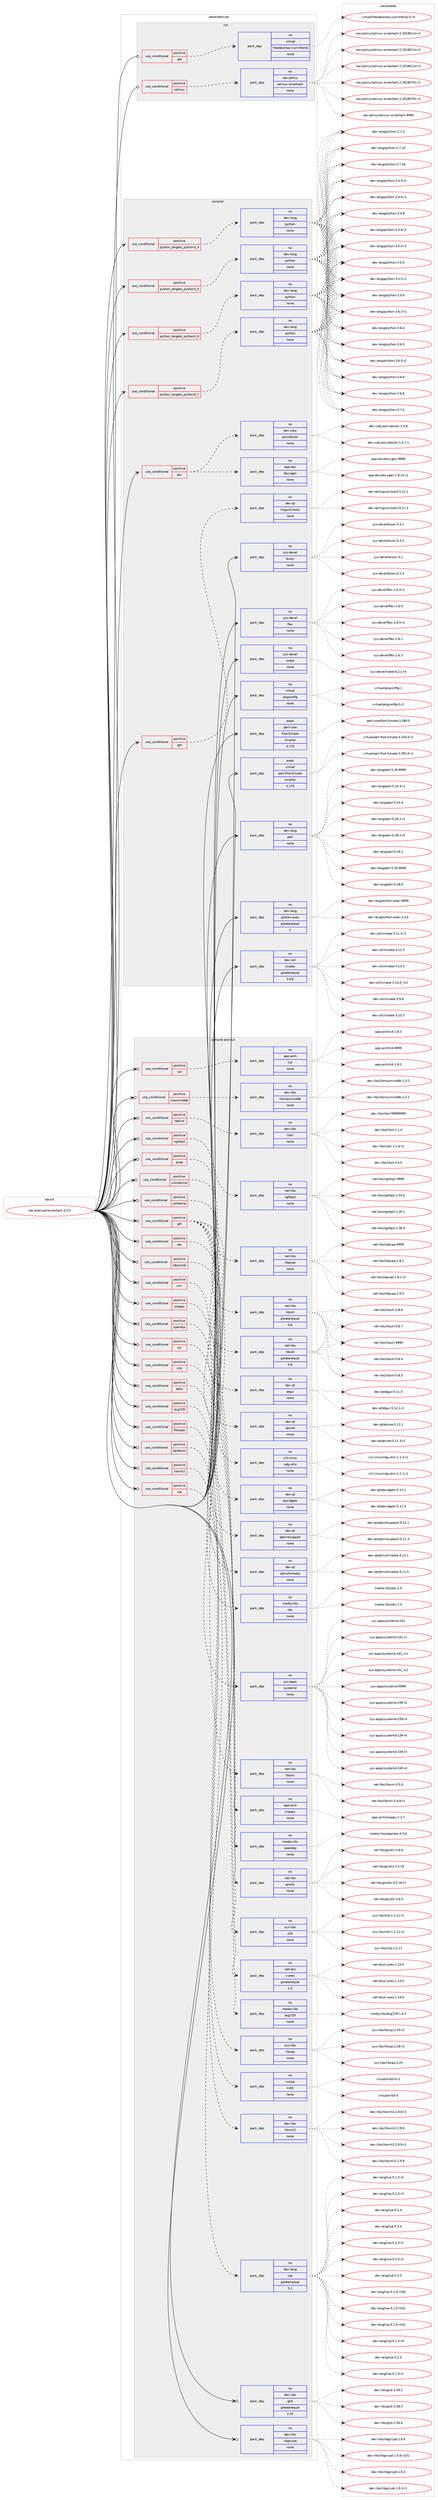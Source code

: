 digraph prolog {

# *************
# Graph options
# *************

newrank=true;
concentrate=true;
compound=true;
graph [rankdir=LR,fontname=Helvetica,fontsize=10,ranksep=1.5];#, ranksep=2.5, nodesep=0.2];
edge  [arrowhead=vee];
node  [fontname=Helvetica,fontsize=10];

# **********
# The ebuild
# **********

subgraph cluster_leftcol {
color=gray;
rank=same;
label=<<i>ebuild</i>>;
id [label="net-analyzer/wireshark-3.0.0", color=red, width=4, href="../net-analyzer/wireshark-3.0.0.svg"];
}

# ****************
# The dependencies
# ****************

subgraph cluster_midcol {
color=gray;
label=<<i>dependencies</i>>;
subgraph cluster_compile {
fillcolor="#eeeeee";
style=filled;
label=<<i>compile</i>>;
subgraph cond442891 {
dependency1647970 [label=<<TABLE BORDER="0" CELLBORDER="1" CELLSPACING="0" CELLPADDING="4"><TR><TD ROWSPAN="3" CELLPADDING="10">use_conditional</TD></TR><TR><TD>positive</TD></TR><TR><TD>doc</TD></TR></TABLE>>, shape=none, color=red];
subgraph pack1178400 {
dependency1647971 [label=<<TABLE BORDER="0" CELLBORDER="1" CELLSPACING="0" CELLPADDING="4" WIDTH="220"><TR><TD ROWSPAN="6" CELLPADDING="30">pack_dep</TD></TR><TR><TD WIDTH="110">no</TD></TR><TR><TD>app-doc</TD></TR><TR><TD>doxygen</TD></TR><TR><TD>none</TD></TR><TR><TD></TD></TR></TABLE>>, shape=none, color=blue];
}
dependency1647970:e -> dependency1647971:w [weight=20,style="dashed",arrowhead="vee"];
subgraph pack1178401 {
dependency1647972 [label=<<TABLE BORDER="0" CELLBORDER="1" CELLSPACING="0" CELLPADDING="4" WIDTH="220"><TR><TD ROWSPAN="6" CELLPADDING="30">pack_dep</TD></TR><TR><TD WIDTH="110">no</TD></TR><TR><TD>dev-ruby</TD></TR><TR><TD>asciidoctor</TD></TR><TR><TD>none</TD></TR><TR><TD></TD></TR></TABLE>>, shape=none, color=blue];
}
dependency1647970:e -> dependency1647972:w [weight=20,style="dashed",arrowhead="vee"];
}
id:e -> dependency1647970:w [weight=20,style="solid",arrowhead="vee"];
subgraph cond442892 {
dependency1647973 [label=<<TABLE BORDER="0" CELLBORDER="1" CELLSPACING="0" CELLPADDING="4"><TR><TD ROWSPAN="3" CELLPADDING="10">use_conditional</TD></TR><TR><TD>positive</TD></TR><TR><TD>python_targets_python3_4</TD></TR></TABLE>>, shape=none, color=red];
subgraph pack1178402 {
dependency1647974 [label=<<TABLE BORDER="0" CELLBORDER="1" CELLSPACING="0" CELLPADDING="4" WIDTH="220"><TR><TD ROWSPAN="6" CELLPADDING="30">pack_dep</TD></TR><TR><TD WIDTH="110">no</TD></TR><TR><TD>dev-lang</TD></TR><TR><TD>python</TD></TR><TR><TD>none</TD></TR><TR><TD></TD></TR></TABLE>>, shape=none, color=blue];
}
dependency1647973:e -> dependency1647974:w [weight=20,style="dashed",arrowhead="vee"];
}
id:e -> dependency1647973:w [weight=20,style="solid",arrowhead="vee"];
subgraph cond442893 {
dependency1647975 [label=<<TABLE BORDER="0" CELLBORDER="1" CELLSPACING="0" CELLPADDING="4"><TR><TD ROWSPAN="3" CELLPADDING="10">use_conditional</TD></TR><TR><TD>positive</TD></TR><TR><TD>python_targets_python3_5</TD></TR></TABLE>>, shape=none, color=red];
subgraph pack1178403 {
dependency1647976 [label=<<TABLE BORDER="0" CELLBORDER="1" CELLSPACING="0" CELLPADDING="4" WIDTH="220"><TR><TD ROWSPAN="6" CELLPADDING="30">pack_dep</TD></TR><TR><TD WIDTH="110">no</TD></TR><TR><TD>dev-lang</TD></TR><TR><TD>python</TD></TR><TR><TD>none</TD></TR><TR><TD></TD></TR></TABLE>>, shape=none, color=blue];
}
dependency1647975:e -> dependency1647976:w [weight=20,style="dashed",arrowhead="vee"];
}
id:e -> dependency1647975:w [weight=20,style="solid",arrowhead="vee"];
subgraph cond442894 {
dependency1647977 [label=<<TABLE BORDER="0" CELLBORDER="1" CELLSPACING="0" CELLPADDING="4"><TR><TD ROWSPAN="3" CELLPADDING="10">use_conditional</TD></TR><TR><TD>positive</TD></TR><TR><TD>python_targets_python3_6</TD></TR></TABLE>>, shape=none, color=red];
subgraph pack1178404 {
dependency1647978 [label=<<TABLE BORDER="0" CELLBORDER="1" CELLSPACING="0" CELLPADDING="4" WIDTH="220"><TR><TD ROWSPAN="6" CELLPADDING="30">pack_dep</TD></TR><TR><TD WIDTH="110">no</TD></TR><TR><TD>dev-lang</TD></TR><TR><TD>python</TD></TR><TR><TD>none</TD></TR><TR><TD></TD></TR></TABLE>>, shape=none, color=blue];
}
dependency1647977:e -> dependency1647978:w [weight=20,style="dashed",arrowhead="vee"];
}
id:e -> dependency1647977:w [weight=20,style="solid",arrowhead="vee"];
subgraph cond442895 {
dependency1647979 [label=<<TABLE BORDER="0" CELLBORDER="1" CELLSPACING="0" CELLPADDING="4"><TR><TD ROWSPAN="3" CELLPADDING="10">use_conditional</TD></TR><TR><TD>positive</TD></TR><TR><TD>python_targets_python3_7</TD></TR></TABLE>>, shape=none, color=red];
subgraph pack1178405 {
dependency1647980 [label=<<TABLE BORDER="0" CELLBORDER="1" CELLSPACING="0" CELLPADDING="4" WIDTH="220"><TR><TD ROWSPAN="6" CELLPADDING="30">pack_dep</TD></TR><TR><TD WIDTH="110">no</TD></TR><TR><TD>dev-lang</TD></TR><TR><TD>python</TD></TR><TR><TD>none</TD></TR><TR><TD></TD></TR></TABLE>>, shape=none, color=blue];
}
dependency1647979:e -> dependency1647980:w [weight=20,style="dashed",arrowhead="vee"];
}
id:e -> dependency1647979:w [weight=20,style="solid",arrowhead="vee"];
subgraph cond442896 {
dependency1647981 [label=<<TABLE BORDER="0" CELLBORDER="1" CELLSPACING="0" CELLPADDING="4"><TR><TD ROWSPAN="3" CELLPADDING="10">use_conditional</TD></TR><TR><TD>positive</TD></TR><TR><TD>qt5</TD></TR></TABLE>>, shape=none, color=red];
subgraph pack1178406 {
dependency1647982 [label=<<TABLE BORDER="0" CELLBORDER="1" CELLSPACING="0" CELLPADDING="4" WIDTH="220"><TR><TD ROWSPAN="6" CELLPADDING="30">pack_dep</TD></TR><TR><TD WIDTH="110">no</TD></TR><TR><TD>dev-qt</TD></TR><TR><TD>linguist-tools</TD></TR><TR><TD>none</TD></TR><TR><TD></TD></TR></TABLE>>, shape=none, color=blue];
}
dependency1647981:e -> dependency1647982:w [weight=20,style="dashed",arrowhead="vee"];
}
id:e -> dependency1647981:w [weight=20,style="solid",arrowhead="vee"];
subgraph pack1178407 {
dependency1647983 [label=<<TABLE BORDER="0" CELLBORDER="1" CELLSPACING="0" CELLPADDING="4" WIDTH="220"><TR><TD ROWSPAN="6" CELLPADDING="30">pack_dep</TD></TR><TR><TD WIDTH="110">no</TD></TR><TR><TD>dev-lang</TD></TR><TR><TD>perl</TD></TR><TR><TD>none</TD></TR><TR><TD></TD></TR></TABLE>>, shape=none, color=blue];
}
id:e -> dependency1647983:w [weight=20,style="solid",arrowhead="vee"];
subgraph pack1178408 {
dependency1647984 [label=<<TABLE BORDER="0" CELLBORDER="1" CELLSPACING="0" CELLPADDING="4" WIDTH="220"><TR><TD ROWSPAN="6" CELLPADDING="30">pack_dep</TD></TR><TR><TD WIDTH="110">no</TD></TR><TR><TD>dev-lang</TD></TR><TR><TD>python-exec</TD></TR><TR><TD>greaterequal</TD></TR><TR><TD>2</TD></TR></TABLE>>, shape=none, color=blue];
}
id:e -> dependency1647984:w [weight=20,style="solid",arrowhead="vee"];
subgraph pack1178409 {
dependency1647985 [label=<<TABLE BORDER="0" CELLBORDER="1" CELLSPACING="0" CELLPADDING="4" WIDTH="220"><TR><TD ROWSPAN="6" CELLPADDING="30">pack_dep</TD></TR><TR><TD WIDTH="110">no</TD></TR><TR><TD>dev-util</TD></TR><TR><TD>cmake</TD></TR><TR><TD>greaterequal</TD></TR><TR><TD>3.9.6</TD></TR></TABLE>>, shape=none, color=blue];
}
id:e -> dependency1647985:w [weight=20,style="solid",arrowhead="vee"];
subgraph pack1178410 {
dependency1647986 [label=<<TABLE BORDER="0" CELLBORDER="1" CELLSPACING="0" CELLPADDING="4" WIDTH="220"><TR><TD ROWSPAN="6" CELLPADDING="30">pack_dep</TD></TR><TR><TD WIDTH="110">no</TD></TR><TR><TD>sys-devel</TD></TR><TR><TD>bison</TD></TR><TR><TD>none</TD></TR><TR><TD></TD></TR></TABLE>>, shape=none, color=blue];
}
id:e -> dependency1647986:w [weight=20,style="solid",arrowhead="vee"];
subgraph pack1178411 {
dependency1647987 [label=<<TABLE BORDER="0" CELLBORDER="1" CELLSPACING="0" CELLPADDING="4" WIDTH="220"><TR><TD ROWSPAN="6" CELLPADDING="30">pack_dep</TD></TR><TR><TD WIDTH="110">no</TD></TR><TR><TD>sys-devel</TD></TR><TR><TD>flex</TD></TR><TR><TD>none</TD></TR><TR><TD></TD></TR></TABLE>>, shape=none, color=blue];
}
id:e -> dependency1647987:w [weight=20,style="solid",arrowhead="vee"];
subgraph pack1178412 {
dependency1647988 [label=<<TABLE BORDER="0" CELLBORDER="1" CELLSPACING="0" CELLPADDING="4" WIDTH="220"><TR><TD ROWSPAN="6" CELLPADDING="30">pack_dep</TD></TR><TR><TD WIDTH="110">no</TD></TR><TR><TD>sys-devel</TD></TR><TR><TD>make</TD></TR><TR><TD>none</TD></TR><TR><TD></TD></TR></TABLE>>, shape=none, color=blue];
}
id:e -> dependency1647988:w [weight=20,style="solid",arrowhead="vee"];
subgraph pack1178413 {
dependency1647989 [label=<<TABLE BORDER="0" CELLBORDER="1" CELLSPACING="0" CELLPADDING="4" WIDTH="220"><TR><TD ROWSPAN="6" CELLPADDING="30">pack_dep</TD></TR><TR><TD WIDTH="110">no</TD></TR><TR><TD>virtual</TD></TR><TR><TD>pkgconfig</TD></TR><TR><TD>none</TD></TR><TR><TD></TD></TR></TABLE>>, shape=none, color=blue];
}
id:e -> dependency1647989:w [weight=20,style="solid",arrowhead="vee"];
subgraph pack1178414 {
dependency1647990 [label=<<TABLE BORDER="0" CELLBORDER="1" CELLSPACING="0" CELLPADDING="4" WIDTH="220"><TR><TD ROWSPAN="6" CELLPADDING="30">pack_dep</TD></TR><TR><TD WIDTH="110">weak</TD></TR><TR><TD>perl-core</TD></TR><TR><TD>Pod-Simple</TD></TR><TR><TD>smaller</TD></TR><TR><TD>3.170</TD></TR></TABLE>>, shape=none, color=blue];
}
id:e -> dependency1647990:w [weight=20,style="solid",arrowhead="vee"];
subgraph pack1178415 {
dependency1647991 [label=<<TABLE BORDER="0" CELLBORDER="1" CELLSPACING="0" CELLPADDING="4" WIDTH="220"><TR><TD ROWSPAN="6" CELLPADDING="30">pack_dep</TD></TR><TR><TD WIDTH="110">weak</TD></TR><TR><TD>virtual</TD></TR><TR><TD>perl-Pod-Simple</TD></TR><TR><TD>smaller</TD></TR><TR><TD>3.170</TD></TR></TABLE>>, shape=none, color=blue];
}
id:e -> dependency1647991:w [weight=20,style="solid",arrowhead="vee"];
}
subgraph cluster_compileandrun {
fillcolor="#eeeeee";
style=filled;
label=<<i>compile and run</i>>;
subgraph cond442897 {
dependency1647992 [label=<<TABLE BORDER="0" CELLBORDER="1" CELLSPACING="0" CELLPADDING="4"><TR><TD ROWSPAN="3" CELLPADDING="10">use_conditional</TD></TR><TR><TD>positive</TD></TR><TR><TD>adns</TD></TR></TABLE>>, shape=none, color=red];
subgraph pack1178416 {
dependency1647993 [label=<<TABLE BORDER="0" CELLBORDER="1" CELLSPACING="0" CELLPADDING="4" WIDTH="220"><TR><TD ROWSPAN="6" CELLPADDING="30">pack_dep</TD></TR><TR><TD WIDTH="110">no</TD></TR><TR><TD>net-dns</TD></TR><TR><TD>c-ares</TD></TR><TR><TD>greaterequal</TD></TR><TR><TD>1.5</TD></TR></TABLE>>, shape=none, color=blue];
}
dependency1647992:e -> dependency1647993:w [weight=20,style="dashed",arrowhead="vee"];
}
id:e -> dependency1647992:w [weight=20,style="solid",arrowhead="odotvee"];
subgraph cond442898 {
dependency1647994 [label=<<TABLE BORDER="0" CELLBORDER="1" CELLSPACING="0" CELLPADDING="4"><TR><TD ROWSPAN="3" CELLPADDING="10">use_conditional</TD></TR><TR><TD>positive</TD></TR><TR><TD>bcg729</TD></TR></TABLE>>, shape=none, color=red];
subgraph pack1178417 {
dependency1647995 [label=<<TABLE BORDER="0" CELLBORDER="1" CELLSPACING="0" CELLPADDING="4" WIDTH="220"><TR><TD ROWSPAN="6" CELLPADDING="30">pack_dep</TD></TR><TR><TD WIDTH="110">no</TD></TR><TR><TD>media-libs</TD></TR><TR><TD>bcg729</TD></TR><TR><TD>none</TD></TR><TR><TD></TD></TR></TABLE>>, shape=none, color=blue];
}
dependency1647994:e -> dependency1647995:w [weight=20,style="dashed",arrowhead="vee"];
}
id:e -> dependency1647994:w [weight=20,style="solid",arrowhead="odotvee"];
subgraph cond442899 {
dependency1647996 [label=<<TABLE BORDER="0" CELLBORDER="1" CELLSPACING="0" CELLPADDING="4"><TR><TD ROWSPAN="3" CELLPADDING="10">use_conditional</TD></TR><TR><TD>positive</TD></TR><TR><TD>ciscodump</TD></TR></TABLE>>, shape=none, color=red];
subgraph pack1178418 {
dependency1647997 [label=<<TABLE BORDER="0" CELLBORDER="1" CELLSPACING="0" CELLPADDING="4" WIDTH="220"><TR><TD ROWSPAN="6" CELLPADDING="30">pack_dep</TD></TR><TR><TD WIDTH="110">no</TD></TR><TR><TD>net-libs</TD></TR><TR><TD>libssh</TD></TR><TR><TD>greaterequal</TD></TR><TR><TD>0.6</TD></TR></TABLE>>, shape=none, color=blue];
}
dependency1647996:e -> dependency1647997:w [weight=20,style="dashed",arrowhead="vee"];
}
id:e -> dependency1647996:w [weight=20,style="solid",arrowhead="odotvee"];
subgraph cond442900 {
dependency1647998 [label=<<TABLE BORDER="0" CELLBORDER="1" CELLSPACING="0" CELLPADDING="4"><TR><TD ROWSPAN="3" CELLPADDING="10">use_conditional</TD></TR><TR><TD>positive</TD></TR><TR><TD>filecaps</TD></TR></TABLE>>, shape=none, color=red];
subgraph pack1178419 {
dependency1647999 [label=<<TABLE BORDER="0" CELLBORDER="1" CELLSPACING="0" CELLPADDING="4" WIDTH="220"><TR><TD ROWSPAN="6" CELLPADDING="30">pack_dep</TD></TR><TR><TD WIDTH="110">no</TD></TR><TR><TD>sys-libs</TD></TR><TR><TD>libcap</TD></TR><TR><TD>none</TD></TR><TR><TD></TD></TR></TABLE>>, shape=none, color=blue];
}
dependency1647998:e -> dependency1647999:w [weight=20,style="dashed",arrowhead="vee"];
}
id:e -> dependency1647998:w [weight=20,style="solid",arrowhead="odotvee"];
subgraph cond442901 {
dependency1648000 [label=<<TABLE BORDER="0" CELLBORDER="1" CELLSPACING="0" CELLPADDING="4"><TR><TD ROWSPAN="3" CELLPADDING="10">use_conditional</TD></TR><TR><TD>positive</TD></TR><TR><TD>kerberos</TD></TR></TABLE>>, shape=none, color=red];
subgraph pack1178420 {
dependency1648001 [label=<<TABLE BORDER="0" CELLBORDER="1" CELLSPACING="0" CELLPADDING="4" WIDTH="220"><TR><TD ROWSPAN="6" CELLPADDING="30">pack_dep</TD></TR><TR><TD WIDTH="110">no</TD></TR><TR><TD>virtual</TD></TR><TR><TD>krb5</TD></TR><TR><TD>none</TD></TR><TR><TD></TD></TR></TABLE>>, shape=none, color=blue];
}
dependency1648000:e -> dependency1648001:w [weight=20,style="dashed",arrowhead="vee"];
}
id:e -> dependency1648000:w [weight=20,style="solid",arrowhead="odotvee"];
subgraph cond442902 {
dependency1648002 [label=<<TABLE BORDER="0" CELLBORDER="1" CELLSPACING="0" CELLPADDING="4"><TR><TD ROWSPAN="3" CELLPADDING="10">use_conditional</TD></TR><TR><TD>positive</TD></TR><TR><TD>libxml2</TD></TR></TABLE>>, shape=none, color=red];
subgraph pack1178421 {
dependency1648003 [label=<<TABLE BORDER="0" CELLBORDER="1" CELLSPACING="0" CELLPADDING="4" WIDTH="220"><TR><TD ROWSPAN="6" CELLPADDING="30">pack_dep</TD></TR><TR><TD WIDTH="110">no</TD></TR><TR><TD>dev-libs</TD></TR><TR><TD>libxml2</TD></TR><TR><TD>none</TD></TR><TR><TD></TD></TR></TABLE>>, shape=none, color=blue];
}
dependency1648002:e -> dependency1648003:w [weight=20,style="dashed",arrowhead="vee"];
}
id:e -> dependency1648002:w [weight=20,style="solid",arrowhead="odotvee"];
subgraph cond442903 {
dependency1648004 [label=<<TABLE BORDER="0" CELLBORDER="1" CELLSPACING="0" CELLPADDING="4"><TR><TD ROWSPAN="3" CELLPADDING="10">use_conditional</TD></TR><TR><TD>positive</TD></TR><TR><TD>lua</TD></TR></TABLE>>, shape=none, color=red];
subgraph pack1178422 {
dependency1648005 [label=<<TABLE BORDER="0" CELLBORDER="1" CELLSPACING="0" CELLPADDING="4" WIDTH="220"><TR><TD ROWSPAN="6" CELLPADDING="30">pack_dep</TD></TR><TR><TD WIDTH="110">no</TD></TR><TR><TD>dev-lang</TD></TR><TR><TD>lua</TD></TR><TR><TD>greaterequal</TD></TR><TR><TD>5.1</TD></TR></TABLE>>, shape=none, color=blue];
}
dependency1648004:e -> dependency1648005:w [weight=20,style="dashed",arrowhead="vee"];
}
id:e -> dependency1648004:w [weight=20,style="solid",arrowhead="odotvee"];
subgraph cond442904 {
dependency1648006 [label=<<TABLE BORDER="0" CELLBORDER="1" CELLSPACING="0" CELLPADDING="4"><TR><TD ROWSPAN="3" CELLPADDING="10">use_conditional</TD></TR><TR><TD>positive</TD></TR><TR><TD>lz4</TD></TR></TABLE>>, shape=none, color=red];
subgraph pack1178423 {
dependency1648007 [label=<<TABLE BORDER="0" CELLBORDER="1" CELLSPACING="0" CELLPADDING="4" WIDTH="220"><TR><TD ROWSPAN="6" CELLPADDING="30">pack_dep</TD></TR><TR><TD WIDTH="110">no</TD></TR><TR><TD>app-arch</TD></TR><TR><TD>lz4</TD></TR><TR><TD>none</TD></TR><TR><TD></TD></TR></TABLE>>, shape=none, color=blue];
}
dependency1648006:e -> dependency1648007:w [weight=20,style="dashed",arrowhead="vee"];
}
id:e -> dependency1648006:w [weight=20,style="solid",arrowhead="odotvee"];
subgraph cond442905 {
dependency1648008 [label=<<TABLE BORDER="0" CELLBORDER="1" CELLSPACING="0" CELLPADDING="4"><TR><TD ROWSPAN="3" CELLPADDING="10">use_conditional</TD></TR><TR><TD>positive</TD></TR><TR><TD>maxminddb</TD></TR></TABLE>>, shape=none, color=red];
subgraph pack1178424 {
dependency1648009 [label=<<TABLE BORDER="0" CELLBORDER="1" CELLSPACING="0" CELLPADDING="4" WIDTH="220"><TR><TD ROWSPAN="6" CELLPADDING="30">pack_dep</TD></TR><TR><TD WIDTH="110">no</TD></TR><TR><TD>dev-libs</TD></TR><TR><TD>libmaxminddb</TD></TR><TR><TD>none</TD></TR><TR><TD></TD></TR></TABLE>>, shape=none, color=blue];
}
dependency1648008:e -> dependency1648009:w [weight=20,style="dashed",arrowhead="vee"];
}
id:e -> dependency1648008:w [weight=20,style="solid",arrowhead="odotvee"];
subgraph cond442906 {
dependency1648010 [label=<<TABLE BORDER="0" CELLBORDER="1" CELLSPACING="0" CELLPADDING="4"><TR><TD ROWSPAN="3" CELLPADDING="10">use_conditional</TD></TR><TR><TD>positive</TD></TR><TR><TD>netlink</TD></TR></TABLE>>, shape=none, color=red];
subgraph pack1178425 {
dependency1648011 [label=<<TABLE BORDER="0" CELLBORDER="1" CELLSPACING="0" CELLPADDING="4" WIDTH="220"><TR><TD ROWSPAN="6" CELLPADDING="30">pack_dep</TD></TR><TR><TD WIDTH="110">no</TD></TR><TR><TD>dev-libs</TD></TR><TR><TD>libnl</TD></TR><TR><TD>none</TD></TR><TR><TD></TD></TR></TABLE>>, shape=none, color=blue];
}
dependency1648010:e -> dependency1648011:w [weight=20,style="dashed",arrowhead="vee"];
}
id:e -> dependency1648010:w [weight=20,style="solid",arrowhead="odotvee"];
subgraph cond442907 {
dependency1648012 [label=<<TABLE BORDER="0" CELLBORDER="1" CELLSPACING="0" CELLPADDING="4"><TR><TD ROWSPAN="3" CELLPADDING="10">use_conditional</TD></TR><TR><TD>positive</TD></TR><TR><TD>nghttp2</TD></TR></TABLE>>, shape=none, color=red];
subgraph pack1178426 {
dependency1648013 [label=<<TABLE BORDER="0" CELLBORDER="1" CELLSPACING="0" CELLPADDING="4" WIDTH="220"><TR><TD ROWSPAN="6" CELLPADDING="30">pack_dep</TD></TR><TR><TD WIDTH="110">no</TD></TR><TR><TD>net-libs</TD></TR><TR><TD>nghttp2</TD></TR><TR><TD>none</TD></TR><TR><TD></TD></TR></TABLE>>, shape=none, color=blue];
}
dependency1648012:e -> dependency1648013:w [weight=20,style="dashed",arrowhead="vee"];
}
id:e -> dependency1648012:w [weight=20,style="solid",arrowhead="odotvee"];
subgraph cond442908 {
dependency1648014 [label=<<TABLE BORDER="0" CELLBORDER="1" CELLSPACING="0" CELLPADDING="4"><TR><TD ROWSPAN="3" CELLPADDING="10">use_conditional</TD></TR><TR><TD>positive</TD></TR><TR><TD>pcap</TD></TR></TABLE>>, shape=none, color=red];
subgraph pack1178427 {
dependency1648015 [label=<<TABLE BORDER="0" CELLBORDER="1" CELLSPACING="0" CELLPADDING="4" WIDTH="220"><TR><TD ROWSPAN="6" CELLPADDING="30">pack_dep</TD></TR><TR><TD WIDTH="110">no</TD></TR><TR><TD>net-libs</TD></TR><TR><TD>libpcap</TD></TR><TR><TD>none</TD></TR><TR><TD></TD></TR></TABLE>>, shape=none, color=blue];
}
dependency1648014:e -> dependency1648015:w [weight=20,style="dashed",arrowhead="vee"];
}
id:e -> dependency1648014:w [weight=20,style="solid",arrowhead="odotvee"];
subgraph cond442909 {
dependency1648016 [label=<<TABLE BORDER="0" CELLBORDER="1" CELLSPACING="0" CELLPADDING="4"><TR><TD ROWSPAN="3" CELLPADDING="10">use_conditional</TD></TR><TR><TD>positive</TD></TR><TR><TD>qt5</TD></TR></TABLE>>, shape=none, color=red];
subgraph pack1178428 {
dependency1648017 [label=<<TABLE BORDER="0" CELLBORDER="1" CELLSPACING="0" CELLPADDING="4" WIDTH="220"><TR><TD ROWSPAN="6" CELLPADDING="30">pack_dep</TD></TR><TR><TD WIDTH="110">no</TD></TR><TR><TD>dev-qt</TD></TR><TR><TD>qtcore</TD></TR><TR><TD>none</TD></TR><TR><TD></TD></TR></TABLE>>, shape=none, color=blue];
}
dependency1648016:e -> dependency1648017:w [weight=20,style="dashed",arrowhead="vee"];
subgraph pack1178429 {
dependency1648018 [label=<<TABLE BORDER="0" CELLBORDER="1" CELLSPACING="0" CELLPADDING="4" WIDTH="220"><TR><TD ROWSPAN="6" CELLPADDING="30">pack_dep</TD></TR><TR><TD WIDTH="110">no</TD></TR><TR><TD>dev-qt</TD></TR><TR><TD>qtgui</TD></TR><TR><TD>none</TD></TR><TR><TD></TD></TR></TABLE>>, shape=none, color=blue];
}
dependency1648016:e -> dependency1648018:w [weight=20,style="dashed",arrowhead="vee"];
subgraph pack1178430 {
dependency1648019 [label=<<TABLE BORDER="0" CELLBORDER="1" CELLSPACING="0" CELLPADDING="4" WIDTH="220"><TR><TD ROWSPAN="6" CELLPADDING="30">pack_dep</TD></TR><TR><TD WIDTH="110">no</TD></TR><TR><TD>dev-qt</TD></TR><TR><TD>qtmultimedia</TD></TR><TR><TD>none</TD></TR><TR><TD></TD></TR></TABLE>>, shape=none, color=blue];
}
dependency1648016:e -> dependency1648019:w [weight=20,style="dashed",arrowhead="vee"];
subgraph pack1178431 {
dependency1648020 [label=<<TABLE BORDER="0" CELLBORDER="1" CELLSPACING="0" CELLPADDING="4" WIDTH="220"><TR><TD ROWSPAN="6" CELLPADDING="30">pack_dep</TD></TR><TR><TD WIDTH="110">no</TD></TR><TR><TD>dev-qt</TD></TR><TR><TD>qtprintsupport</TD></TR><TR><TD>none</TD></TR><TR><TD></TD></TR></TABLE>>, shape=none, color=blue];
}
dependency1648016:e -> dependency1648020:w [weight=20,style="dashed",arrowhead="vee"];
subgraph pack1178432 {
dependency1648021 [label=<<TABLE BORDER="0" CELLBORDER="1" CELLSPACING="0" CELLPADDING="4" WIDTH="220"><TR><TD ROWSPAN="6" CELLPADDING="30">pack_dep</TD></TR><TR><TD WIDTH="110">no</TD></TR><TR><TD>dev-qt</TD></TR><TR><TD>qtwidgets</TD></TR><TR><TD>none</TD></TR><TR><TD></TD></TR></TABLE>>, shape=none, color=blue];
}
dependency1648016:e -> dependency1648021:w [weight=20,style="dashed",arrowhead="vee"];
subgraph pack1178433 {
dependency1648022 [label=<<TABLE BORDER="0" CELLBORDER="1" CELLSPACING="0" CELLPADDING="4" WIDTH="220"><TR><TD ROWSPAN="6" CELLPADDING="30">pack_dep</TD></TR><TR><TD WIDTH="110">no</TD></TR><TR><TD>x11-misc</TD></TR><TR><TD>xdg-utils</TD></TR><TR><TD>none</TD></TR><TR><TD></TD></TR></TABLE>>, shape=none, color=blue];
}
dependency1648016:e -> dependency1648022:w [weight=20,style="dashed",arrowhead="vee"];
}
id:e -> dependency1648016:w [weight=20,style="solid",arrowhead="odotvee"];
subgraph cond442910 {
dependency1648023 [label=<<TABLE BORDER="0" CELLBORDER="1" CELLSPACING="0" CELLPADDING="4"><TR><TD ROWSPAN="3" CELLPADDING="10">use_conditional</TD></TR><TR><TD>positive</TD></TR><TR><TD>sbc</TD></TR></TABLE>>, shape=none, color=red];
subgraph pack1178434 {
dependency1648024 [label=<<TABLE BORDER="0" CELLBORDER="1" CELLSPACING="0" CELLPADDING="4" WIDTH="220"><TR><TD ROWSPAN="6" CELLPADDING="30">pack_dep</TD></TR><TR><TD WIDTH="110">no</TD></TR><TR><TD>media-libs</TD></TR><TR><TD>sbc</TD></TR><TR><TD>none</TD></TR><TR><TD></TD></TR></TABLE>>, shape=none, color=blue];
}
dependency1648023:e -> dependency1648024:w [weight=20,style="dashed",arrowhead="vee"];
}
id:e -> dependency1648023:w [weight=20,style="solid",arrowhead="odotvee"];
subgraph cond442911 {
dependency1648025 [label=<<TABLE BORDER="0" CELLBORDER="1" CELLSPACING="0" CELLPADDING="4"><TR><TD ROWSPAN="3" CELLPADDING="10">use_conditional</TD></TR><TR><TD>positive</TD></TR><TR><TD>sdjournal</TD></TR></TABLE>>, shape=none, color=red];
subgraph pack1178435 {
dependency1648026 [label=<<TABLE BORDER="0" CELLBORDER="1" CELLSPACING="0" CELLPADDING="4" WIDTH="220"><TR><TD ROWSPAN="6" CELLPADDING="30">pack_dep</TD></TR><TR><TD WIDTH="110">no</TD></TR><TR><TD>sys-apps</TD></TR><TR><TD>systemd</TD></TR><TR><TD>none</TD></TR><TR><TD></TD></TR></TABLE>>, shape=none, color=blue];
}
dependency1648025:e -> dependency1648026:w [weight=20,style="dashed",arrowhead="vee"];
}
id:e -> dependency1648025:w [weight=20,style="solid",arrowhead="odotvee"];
subgraph cond442912 {
dependency1648027 [label=<<TABLE BORDER="0" CELLBORDER="1" CELLSPACING="0" CELLPADDING="4"><TR><TD ROWSPAN="3" CELLPADDING="10">use_conditional</TD></TR><TR><TD>positive</TD></TR><TR><TD>smi</TD></TR></TABLE>>, shape=none, color=red];
subgraph pack1178436 {
dependency1648028 [label=<<TABLE BORDER="0" CELLBORDER="1" CELLSPACING="0" CELLPADDING="4" WIDTH="220"><TR><TD ROWSPAN="6" CELLPADDING="30">pack_dep</TD></TR><TR><TD WIDTH="110">no</TD></TR><TR><TD>net-libs</TD></TR><TR><TD>libsmi</TD></TR><TR><TD>none</TD></TR><TR><TD></TD></TR></TABLE>>, shape=none, color=blue];
}
dependency1648027:e -> dependency1648028:w [weight=20,style="dashed",arrowhead="vee"];
}
id:e -> dependency1648027:w [weight=20,style="solid",arrowhead="odotvee"];
subgraph cond442913 {
dependency1648029 [label=<<TABLE BORDER="0" CELLBORDER="1" CELLSPACING="0" CELLPADDING="4"><TR><TD ROWSPAN="3" CELLPADDING="10">use_conditional</TD></TR><TR><TD>positive</TD></TR><TR><TD>snappy</TD></TR></TABLE>>, shape=none, color=red];
subgraph pack1178437 {
dependency1648030 [label=<<TABLE BORDER="0" CELLBORDER="1" CELLSPACING="0" CELLPADDING="4" WIDTH="220"><TR><TD ROWSPAN="6" CELLPADDING="30">pack_dep</TD></TR><TR><TD WIDTH="110">no</TD></TR><TR><TD>app-arch</TD></TR><TR><TD>snappy</TD></TR><TR><TD>none</TD></TR><TR><TD></TD></TR></TABLE>>, shape=none, color=blue];
}
dependency1648029:e -> dependency1648030:w [weight=20,style="dashed",arrowhead="vee"];
}
id:e -> dependency1648029:w [weight=20,style="solid",arrowhead="odotvee"];
subgraph cond442914 {
dependency1648031 [label=<<TABLE BORDER="0" CELLBORDER="1" CELLSPACING="0" CELLPADDING="4"><TR><TD ROWSPAN="3" CELLPADDING="10">use_conditional</TD></TR><TR><TD>positive</TD></TR><TR><TD>spandsp</TD></TR></TABLE>>, shape=none, color=red];
subgraph pack1178438 {
dependency1648032 [label=<<TABLE BORDER="0" CELLBORDER="1" CELLSPACING="0" CELLPADDING="4" WIDTH="220"><TR><TD ROWSPAN="6" CELLPADDING="30">pack_dep</TD></TR><TR><TD WIDTH="110">no</TD></TR><TR><TD>media-libs</TD></TR><TR><TD>spandsp</TD></TR><TR><TD>none</TD></TR><TR><TD></TD></TR></TABLE>>, shape=none, color=blue];
}
dependency1648031:e -> dependency1648032:w [weight=20,style="dashed",arrowhead="vee"];
}
id:e -> dependency1648031:w [weight=20,style="solid",arrowhead="odotvee"];
subgraph cond442915 {
dependency1648033 [label=<<TABLE BORDER="0" CELLBORDER="1" CELLSPACING="0" CELLPADDING="4"><TR><TD ROWSPAN="3" CELLPADDING="10">use_conditional</TD></TR><TR><TD>positive</TD></TR><TR><TD>sshdump</TD></TR></TABLE>>, shape=none, color=red];
subgraph pack1178439 {
dependency1648034 [label=<<TABLE BORDER="0" CELLBORDER="1" CELLSPACING="0" CELLPADDING="4" WIDTH="220"><TR><TD ROWSPAN="6" CELLPADDING="30">pack_dep</TD></TR><TR><TD WIDTH="110">no</TD></TR><TR><TD>net-libs</TD></TR><TR><TD>libssh</TD></TR><TR><TD>greaterequal</TD></TR><TR><TD>0.6</TD></TR></TABLE>>, shape=none, color=blue];
}
dependency1648033:e -> dependency1648034:w [weight=20,style="dashed",arrowhead="vee"];
}
id:e -> dependency1648033:w [weight=20,style="solid",arrowhead="odotvee"];
subgraph cond442916 {
dependency1648035 [label=<<TABLE BORDER="0" CELLBORDER="1" CELLSPACING="0" CELLPADDING="4"><TR><TD ROWSPAN="3" CELLPADDING="10">use_conditional</TD></TR><TR><TD>positive</TD></TR><TR><TD>ssl</TD></TR></TABLE>>, shape=none, color=red];
subgraph pack1178440 {
dependency1648036 [label=<<TABLE BORDER="0" CELLBORDER="1" CELLSPACING="0" CELLPADDING="4" WIDTH="220"><TR><TD ROWSPAN="6" CELLPADDING="30">pack_dep</TD></TR><TR><TD WIDTH="110">no</TD></TR><TR><TD>net-libs</TD></TR><TR><TD>gnutls</TD></TR><TR><TD>none</TD></TR><TR><TD></TD></TR></TABLE>>, shape=none, color=blue];
}
dependency1648035:e -> dependency1648036:w [weight=20,style="dashed",arrowhead="vee"];
}
id:e -> dependency1648035:w [weight=20,style="solid",arrowhead="odotvee"];
subgraph cond442917 {
dependency1648037 [label=<<TABLE BORDER="0" CELLBORDER="1" CELLSPACING="0" CELLPADDING="4"><TR><TD ROWSPAN="3" CELLPADDING="10">use_conditional</TD></TR><TR><TD>positive</TD></TR><TR><TD>zlib</TD></TR></TABLE>>, shape=none, color=red];
subgraph pack1178441 {
dependency1648038 [label=<<TABLE BORDER="0" CELLBORDER="1" CELLSPACING="0" CELLPADDING="4" WIDTH="220"><TR><TD ROWSPAN="6" CELLPADDING="30">pack_dep</TD></TR><TR><TD WIDTH="110">no</TD></TR><TR><TD>sys-libs</TD></TR><TR><TD>zlib</TD></TR><TR><TD>none</TD></TR><TR><TD></TD></TR></TABLE>>, shape=none, color=blue];
}
dependency1648037:e -> dependency1648038:w [weight=20,style="dashed",arrowhead="vee"];
}
id:e -> dependency1648037:w [weight=20,style="solid",arrowhead="odotvee"];
subgraph pack1178442 {
dependency1648039 [label=<<TABLE BORDER="0" CELLBORDER="1" CELLSPACING="0" CELLPADDING="4" WIDTH="220"><TR><TD ROWSPAN="6" CELLPADDING="30">pack_dep</TD></TR><TR><TD WIDTH="110">no</TD></TR><TR><TD>dev-libs</TD></TR><TR><TD>glib</TD></TR><TR><TD>greaterequal</TD></TR><TR><TD>2.32</TD></TR></TABLE>>, shape=none, color=blue];
}
id:e -> dependency1648039:w [weight=20,style="solid",arrowhead="odotvee"];
subgraph pack1178443 {
dependency1648040 [label=<<TABLE BORDER="0" CELLBORDER="1" CELLSPACING="0" CELLPADDING="4" WIDTH="220"><TR><TD ROWSPAN="6" CELLPADDING="30">pack_dep</TD></TR><TR><TD WIDTH="110">no</TD></TR><TR><TD>dev-libs</TD></TR><TR><TD>libgcrypt</TD></TR><TR><TD>none</TD></TR><TR><TD></TD></TR></TABLE>>, shape=none, color=blue];
}
id:e -> dependency1648040:w [weight=20,style="solid",arrowhead="odotvee"];
}
subgraph cluster_run {
fillcolor="#eeeeee";
style=filled;
label=<<i>run</i>>;
subgraph cond442918 {
dependency1648041 [label=<<TABLE BORDER="0" CELLBORDER="1" CELLSPACING="0" CELLPADDING="4"><TR><TD ROWSPAN="3" CELLPADDING="10">use_conditional</TD></TR><TR><TD>positive</TD></TR><TR><TD>qt5</TD></TR></TABLE>>, shape=none, color=red];
subgraph pack1178444 {
dependency1648042 [label=<<TABLE BORDER="0" CELLBORDER="1" CELLSPACING="0" CELLPADDING="4" WIDTH="220"><TR><TD ROWSPAN="6" CELLPADDING="30">pack_dep</TD></TR><TR><TD WIDTH="110">no</TD></TR><TR><TD>virtual</TD></TR><TR><TD>freedesktop-icon-theme</TD></TR><TR><TD>none</TD></TR><TR><TD></TD></TR></TABLE>>, shape=none, color=blue];
}
dependency1648041:e -> dependency1648042:w [weight=20,style="dashed",arrowhead="vee"];
}
id:e -> dependency1648041:w [weight=20,style="solid",arrowhead="odot"];
subgraph cond442919 {
dependency1648043 [label=<<TABLE BORDER="0" CELLBORDER="1" CELLSPACING="0" CELLPADDING="4"><TR><TD ROWSPAN="3" CELLPADDING="10">use_conditional</TD></TR><TR><TD>positive</TD></TR><TR><TD>selinux</TD></TR></TABLE>>, shape=none, color=red];
subgraph pack1178445 {
dependency1648044 [label=<<TABLE BORDER="0" CELLBORDER="1" CELLSPACING="0" CELLPADDING="4" WIDTH="220"><TR><TD ROWSPAN="6" CELLPADDING="30">pack_dep</TD></TR><TR><TD WIDTH="110">no</TD></TR><TR><TD>sec-policy</TD></TR><TR><TD>selinux-wireshark</TD></TR><TR><TD>none</TD></TR><TR><TD></TD></TR></TABLE>>, shape=none, color=blue];
}
dependency1648043:e -> dependency1648044:w [weight=20,style="dashed",arrowhead="vee"];
}
id:e -> dependency1648043:w [weight=20,style="solid",arrowhead="odot"];
}
}

# **************
# The candidates
# **************

subgraph cluster_choices {
rank=same;
color=gray;
label=<<i>candidates</i>>;

subgraph choice1178400 {
color=black;
nodesep=1;
choice97112112451001119947100111120121103101110454946564649524511449 [label="app-doc/doxygen-1.8.14-r1", color=red, width=4,href="../app-doc/doxygen-1.8.14-r1.svg"];
choice971121124510011199471001111201211031011104557575757 [label="app-doc/doxygen-9999", color=red, width=4,href="../app-doc/doxygen-9999.svg"];
dependency1647971:e -> choice97112112451001119947100111120121103101110454946564649524511449:w [style=dotted,weight="100"];
dependency1647971:e -> choice971121124510011199471001111201211031011104557575757:w [style=dotted,weight="100"];
}
subgraph choice1178401 {
color=black;
nodesep=1;
choice1001011184511411798121479711599105105100111991161111144549465346554649 [label="dev-ruby/asciidoctor-1.5.7.1", color=red, width=4,href="../dev-ruby/asciidoctor-1.5.7.1.svg"];
choice100101118451141179812147971159910510510011199116111114454946534656 [label="dev-ruby/asciidoctor-1.5.8", color=red, width=4,href="../dev-ruby/asciidoctor-1.5.8.svg"];
dependency1647972:e -> choice1001011184511411798121479711599105105100111991161111144549465346554649:w [style=dotted,weight="100"];
dependency1647972:e -> choice100101118451141179812147971159910510510011199116111114454946534656:w [style=dotted,weight="100"];
}
subgraph choice1178402 {
color=black;
nodesep=1;
choice10010111845108971101034711212111610411111045504655464953 [label="dev-lang/python-2.7.15", color=red, width=4,href="../dev-lang/python-2.7.15.svg"];
choice10010111845108971101034711212111610411111045504655464954 [label="dev-lang/python-2.7.16", color=red, width=4,href="../dev-lang/python-2.7.16.svg"];
choice1001011184510897110103471121211161041111104551465246534511449 [label="dev-lang/python-3.4.5-r1", color=red, width=4,href="../dev-lang/python-3.4.5-r1.svg"];
choice1001011184510897110103471121211161041111104551465246544511449 [label="dev-lang/python-3.4.6-r1", color=red, width=4,href="../dev-lang/python-3.4.6-r1.svg"];
choice100101118451089711010347112121116104111110455146524656 [label="dev-lang/python-3.4.8", color=red, width=4,href="../dev-lang/python-3.4.8.svg"];
choice1001011184510897110103471121211161041111104551465246564511449 [label="dev-lang/python-3.4.8-r1", color=red, width=4,href="../dev-lang/python-3.4.8-r1.svg"];
choice1001011184510897110103471121211161041111104551465346524511449 [label="dev-lang/python-3.5.4-r1", color=red, width=4,href="../dev-lang/python-3.5.4-r1.svg"];
choice100101118451089711010347112121116104111110455146534653 [label="dev-lang/python-3.5.5", color=red, width=4,href="../dev-lang/python-3.5.5.svg"];
choice1001011184510897110103471121211161041111104551465346534511449 [label="dev-lang/python-3.5.5-r1", color=red, width=4,href="../dev-lang/python-3.5.5-r1.svg"];
choice100101118451089711010347112121116104111110455146534654 [label="dev-lang/python-3.5.6", color=red, width=4,href="../dev-lang/python-3.5.6.svg"];
choice1001011184510897110103471121211161041111104551465446514511449 [label="dev-lang/python-3.6.3-r1", color=red, width=4,href="../dev-lang/python-3.6.3-r1.svg"];
choice100101118451089711010347112121116104111110455146544652 [label="dev-lang/python-3.6.4", color=red, width=4,href="../dev-lang/python-3.6.4.svg"];
choice100101118451089711010347112121116104111110455146544653 [label="dev-lang/python-3.6.5", color=red, width=4,href="../dev-lang/python-3.6.5.svg"];
choice1001011184510897110103471121211161041111104551465446534511449 [label="dev-lang/python-3.6.5-r1", color=red, width=4,href="../dev-lang/python-3.6.5-r1.svg"];
choice100101118451089711010347112121116104111110455146544654 [label="dev-lang/python-3.6.6", color=red, width=4,href="../dev-lang/python-3.6.6.svg"];
choice100101118451089711010347112121116104111110455146544656 [label="dev-lang/python-3.6.8", color=red, width=4,href="../dev-lang/python-3.6.8.svg"];
choice100101118451089711010347112121116104111110455146554648 [label="dev-lang/python-3.7.0", color=red, width=4,href="../dev-lang/python-3.7.0.svg"];
choice100101118451089711010347112121116104111110455146554650 [label="dev-lang/python-3.7.2", color=red, width=4,href="../dev-lang/python-3.7.2.svg"];
dependency1647974:e -> choice10010111845108971101034711212111610411111045504655464953:w [style=dotted,weight="100"];
dependency1647974:e -> choice10010111845108971101034711212111610411111045504655464954:w [style=dotted,weight="100"];
dependency1647974:e -> choice1001011184510897110103471121211161041111104551465246534511449:w [style=dotted,weight="100"];
dependency1647974:e -> choice1001011184510897110103471121211161041111104551465246544511449:w [style=dotted,weight="100"];
dependency1647974:e -> choice100101118451089711010347112121116104111110455146524656:w [style=dotted,weight="100"];
dependency1647974:e -> choice1001011184510897110103471121211161041111104551465246564511449:w [style=dotted,weight="100"];
dependency1647974:e -> choice1001011184510897110103471121211161041111104551465346524511449:w [style=dotted,weight="100"];
dependency1647974:e -> choice100101118451089711010347112121116104111110455146534653:w [style=dotted,weight="100"];
dependency1647974:e -> choice1001011184510897110103471121211161041111104551465346534511449:w [style=dotted,weight="100"];
dependency1647974:e -> choice100101118451089711010347112121116104111110455146534654:w [style=dotted,weight="100"];
dependency1647974:e -> choice1001011184510897110103471121211161041111104551465446514511449:w [style=dotted,weight="100"];
dependency1647974:e -> choice100101118451089711010347112121116104111110455146544652:w [style=dotted,weight="100"];
dependency1647974:e -> choice100101118451089711010347112121116104111110455146544653:w [style=dotted,weight="100"];
dependency1647974:e -> choice1001011184510897110103471121211161041111104551465446534511449:w [style=dotted,weight="100"];
dependency1647974:e -> choice100101118451089711010347112121116104111110455146544654:w [style=dotted,weight="100"];
dependency1647974:e -> choice100101118451089711010347112121116104111110455146544656:w [style=dotted,weight="100"];
dependency1647974:e -> choice100101118451089711010347112121116104111110455146554648:w [style=dotted,weight="100"];
dependency1647974:e -> choice100101118451089711010347112121116104111110455146554650:w [style=dotted,weight="100"];
}
subgraph choice1178403 {
color=black;
nodesep=1;
choice10010111845108971101034711212111610411111045504655464953 [label="dev-lang/python-2.7.15", color=red, width=4,href="../dev-lang/python-2.7.15.svg"];
choice10010111845108971101034711212111610411111045504655464954 [label="dev-lang/python-2.7.16", color=red, width=4,href="../dev-lang/python-2.7.16.svg"];
choice1001011184510897110103471121211161041111104551465246534511449 [label="dev-lang/python-3.4.5-r1", color=red, width=4,href="../dev-lang/python-3.4.5-r1.svg"];
choice1001011184510897110103471121211161041111104551465246544511449 [label="dev-lang/python-3.4.6-r1", color=red, width=4,href="../dev-lang/python-3.4.6-r1.svg"];
choice100101118451089711010347112121116104111110455146524656 [label="dev-lang/python-3.4.8", color=red, width=4,href="../dev-lang/python-3.4.8.svg"];
choice1001011184510897110103471121211161041111104551465246564511449 [label="dev-lang/python-3.4.8-r1", color=red, width=4,href="../dev-lang/python-3.4.8-r1.svg"];
choice1001011184510897110103471121211161041111104551465346524511449 [label="dev-lang/python-3.5.4-r1", color=red, width=4,href="../dev-lang/python-3.5.4-r1.svg"];
choice100101118451089711010347112121116104111110455146534653 [label="dev-lang/python-3.5.5", color=red, width=4,href="../dev-lang/python-3.5.5.svg"];
choice1001011184510897110103471121211161041111104551465346534511449 [label="dev-lang/python-3.5.5-r1", color=red, width=4,href="../dev-lang/python-3.5.5-r1.svg"];
choice100101118451089711010347112121116104111110455146534654 [label="dev-lang/python-3.5.6", color=red, width=4,href="../dev-lang/python-3.5.6.svg"];
choice1001011184510897110103471121211161041111104551465446514511449 [label="dev-lang/python-3.6.3-r1", color=red, width=4,href="../dev-lang/python-3.6.3-r1.svg"];
choice100101118451089711010347112121116104111110455146544652 [label="dev-lang/python-3.6.4", color=red, width=4,href="../dev-lang/python-3.6.4.svg"];
choice100101118451089711010347112121116104111110455146544653 [label="dev-lang/python-3.6.5", color=red, width=4,href="../dev-lang/python-3.6.5.svg"];
choice1001011184510897110103471121211161041111104551465446534511449 [label="dev-lang/python-3.6.5-r1", color=red, width=4,href="../dev-lang/python-3.6.5-r1.svg"];
choice100101118451089711010347112121116104111110455146544654 [label="dev-lang/python-3.6.6", color=red, width=4,href="../dev-lang/python-3.6.6.svg"];
choice100101118451089711010347112121116104111110455146544656 [label="dev-lang/python-3.6.8", color=red, width=4,href="../dev-lang/python-3.6.8.svg"];
choice100101118451089711010347112121116104111110455146554648 [label="dev-lang/python-3.7.0", color=red, width=4,href="../dev-lang/python-3.7.0.svg"];
choice100101118451089711010347112121116104111110455146554650 [label="dev-lang/python-3.7.2", color=red, width=4,href="../dev-lang/python-3.7.2.svg"];
dependency1647976:e -> choice10010111845108971101034711212111610411111045504655464953:w [style=dotted,weight="100"];
dependency1647976:e -> choice10010111845108971101034711212111610411111045504655464954:w [style=dotted,weight="100"];
dependency1647976:e -> choice1001011184510897110103471121211161041111104551465246534511449:w [style=dotted,weight="100"];
dependency1647976:e -> choice1001011184510897110103471121211161041111104551465246544511449:w [style=dotted,weight="100"];
dependency1647976:e -> choice100101118451089711010347112121116104111110455146524656:w [style=dotted,weight="100"];
dependency1647976:e -> choice1001011184510897110103471121211161041111104551465246564511449:w [style=dotted,weight="100"];
dependency1647976:e -> choice1001011184510897110103471121211161041111104551465346524511449:w [style=dotted,weight="100"];
dependency1647976:e -> choice100101118451089711010347112121116104111110455146534653:w [style=dotted,weight="100"];
dependency1647976:e -> choice1001011184510897110103471121211161041111104551465346534511449:w [style=dotted,weight="100"];
dependency1647976:e -> choice100101118451089711010347112121116104111110455146534654:w [style=dotted,weight="100"];
dependency1647976:e -> choice1001011184510897110103471121211161041111104551465446514511449:w [style=dotted,weight="100"];
dependency1647976:e -> choice100101118451089711010347112121116104111110455146544652:w [style=dotted,weight="100"];
dependency1647976:e -> choice100101118451089711010347112121116104111110455146544653:w [style=dotted,weight="100"];
dependency1647976:e -> choice1001011184510897110103471121211161041111104551465446534511449:w [style=dotted,weight="100"];
dependency1647976:e -> choice100101118451089711010347112121116104111110455146544654:w [style=dotted,weight="100"];
dependency1647976:e -> choice100101118451089711010347112121116104111110455146544656:w [style=dotted,weight="100"];
dependency1647976:e -> choice100101118451089711010347112121116104111110455146554648:w [style=dotted,weight="100"];
dependency1647976:e -> choice100101118451089711010347112121116104111110455146554650:w [style=dotted,weight="100"];
}
subgraph choice1178404 {
color=black;
nodesep=1;
choice10010111845108971101034711212111610411111045504655464953 [label="dev-lang/python-2.7.15", color=red, width=4,href="../dev-lang/python-2.7.15.svg"];
choice10010111845108971101034711212111610411111045504655464954 [label="dev-lang/python-2.7.16", color=red, width=4,href="../dev-lang/python-2.7.16.svg"];
choice1001011184510897110103471121211161041111104551465246534511449 [label="dev-lang/python-3.4.5-r1", color=red, width=4,href="../dev-lang/python-3.4.5-r1.svg"];
choice1001011184510897110103471121211161041111104551465246544511449 [label="dev-lang/python-3.4.6-r1", color=red, width=4,href="../dev-lang/python-3.4.6-r1.svg"];
choice100101118451089711010347112121116104111110455146524656 [label="dev-lang/python-3.4.8", color=red, width=4,href="../dev-lang/python-3.4.8.svg"];
choice1001011184510897110103471121211161041111104551465246564511449 [label="dev-lang/python-3.4.8-r1", color=red, width=4,href="../dev-lang/python-3.4.8-r1.svg"];
choice1001011184510897110103471121211161041111104551465346524511449 [label="dev-lang/python-3.5.4-r1", color=red, width=4,href="../dev-lang/python-3.5.4-r1.svg"];
choice100101118451089711010347112121116104111110455146534653 [label="dev-lang/python-3.5.5", color=red, width=4,href="../dev-lang/python-3.5.5.svg"];
choice1001011184510897110103471121211161041111104551465346534511449 [label="dev-lang/python-3.5.5-r1", color=red, width=4,href="../dev-lang/python-3.5.5-r1.svg"];
choice100101118451089711010347112121116104111110455146534654 [label="dev-lang/python-3.5.6", color=red, width=4,href="../dev-lang/python-3.5.6.svg"];
choice1001011184510897110103471121211161041111104551465446514511449 [label="dev-lang/python-3.6.3-r1", color=red, width=4,href="../dev-lang/python-3.6.3-r1.svg"];
choice100101118451089711010347112121116104111110455146544652 [label="dev-lang/python-3.6.4", color=red, width=4,href="../dev-lang/python-3.6.4.svg"];
choice100101118451089711010347112121116104111110455146544653 [label="dev-lang/python-3.6.5", color=red, width=4,href="../dev-lang/python-3.6.5.svg"];
choice1001011184510897110103471121211161041111104551465446534511449 [label="dev-lang/python-3.6.5-r1", color=red, width=4,href="../dev-lang/python-3.6.5-r1.svg"];
choice100101118451089711010347112121116104111110455146544654 [label="dev-lang/python-3.6.6", color=red, width=4,href="../dev-lang/python-3.6.6.svg"];
choice100101118451089711010347112121116104111110455146544656 [label="dev-lang/python-3.6.8", color=red, width=4,href="../dev-lang/python-3.6.8.svg"];
choice100101118451089711010347112121116104111110455146554648 [label="dev-lang/python-3.7.0", color=red, width=4,href="../dev-lang/python-3.7.0.svg"];
choice100101118451089711010347112121116104111110455146554650 [label="dev-lang/python-3.7.2", color=red, width=4,href="../dev-lang/python-3.7.2.svg"];
dependency1647978:e -> choice10010111845108971101034711212111610411111045504655464953:w [style=dotted,weight="100"];
dependency1647978:e -> choice10010111845108971101034711212111610411111045504655464954:w [style=dotted,weight="100"];
dependency1647978:e -> choice1001011184510897110103471121211161041111104551465246534511449:w [style=dotted,weight="100"];
dependency1647978:e -> choice1001011184510897110103471121211161041111104551465246544511449:w [style=dotted,weight="100"];
dependency1647978:e -> choice100101118451089711010347112121116104111110455146524656:w [style=dotted,weight="100"];
dependency1647978:e -> choice1001011184510897110103471121211161041111104551465246564511449:w [style=dotted,weight="100"];
dependency1647978:e -> choice1001011184510897110103471121211161041111104551465346524511449:w [style=dotted,weight="100"];
dependency1647978:e -> choice100101118451089711010347112121116104111110455146534653:w [style=dotted,weight="100"];
dependency1647978:e -> choice1001011184510897110103471121211161041111104551465346534511449:w [style=dotted,weight="100"];
dependency1647978:e -> choice100101118451089711010347112121116104111110455146534654:w [style=dotted,weight="100"];
dependency1647978:e -> choice1001011184510897110103471121211161041111104551465446514511449:w [style=dotted,weight="100"];
dependency1647978:e -> choice100101118451089711010347112121116104111110455146544652:w [style=dotted,weight="100"];
dependency1647978:e -> choice100101118451089711010347112121116104111110455146544653:w [style=dotted,weight="100"];
dependency1647978:e -> choice1001011184510897110103471121211161041111104551465446534511449:w [style=dotted,weight="100"];
dependency1647978:e -> choice100101118451089711010347112121116104111110455146544654:w [style=dotted,weight="100"];
dependency1647978:e -> choice100101118451089711010347112121116104111110455146544656:w [style=dotted,weight="100"];
dependency1647978:e -> choice100101118451089711010347112121116104111110455146554648:w [style=dotted,weight="100"];
dependency1647978:e -> choice100101118451089711010347112121116104111110455146554650:w [style=dotted,weight="100"];
}
subgraph choice1178405 {
color=black;
nodesep=1;
choice10010111845108971101034711212111610411111045504655464953 [label="dev-lang/python-2.7.15", color=red, width=4,href="../dev-lang/python-2.7.15.svg"];
choice10010111845108971101034711212111610411111045504655464954 [label="dev-lang/python-2.7.16", color=red, width=4,href="../dev-lang/python-2.7.16.svg"];
choice1001011184510897110103471121211161041111104551465246534511449 [label="dev-lang/python-3.4.5-r1", color=red, width=4,href="../dev-lang/python-3.4.5-r1.svg"];
choice1001011184510897110103471121211161041111104551465246544511449 [label="dev-lang/python-3.4.6-r1", color=red, width=4,href="../dev-lang/python-3.4.6-r1.svg"];
choice100101118451089711010347112121116104111110455146524656 [label="dev-lang/python-3.4.8", color=red, width=4,href="../dev-lang/python-3.4.8.svg"];
choice1001011184510897110103471121211161041111104551465246564511449 [label="dev-lang/python-3.4.8-r1", color=red, width=4,href="../dev-lang/python-3.4.8-r1.svg"];
choice1001011184510897110103471121211161041111104551465346524511449 [label="dev-lang/python-3.5.4-r1", color=red, width=4,href="../dev-lang/python-3.5.4-r1.svg"];
choice100101118451089711010347112121116104111110455146534653 [label="dev-lang/python-3.5.5", color=red, width=4,href="../dev-lang/python-3.5.5.svg"];
choice1001011184510897110103471121211161041111104551465346534511449 [label="dev-lang/python-3.5.5-r1", color=red, width=4,href="../dev-lang/python-3.5.5-r1.svg"];
choice100101118451089711010347112121116104111110455146534654 [label="dev-lang/python-3.5.6", color=red, width=4,href="../dev-lang/python-3.5.6.svg"];
choice1001011184510897110103471121211161041111104551465446514511449 [label="dev-lang/python-3.6.3-r1", color=red, width=4,href="../dev-lang/python-3.6.3-r1.svg"];
choice100101118451089711010347112121116104111110455146544652 [label="dev-lang/python-3.6.4", color=red, width=4,href="../dev-lang/python-3.6.4.svg"];
choice100101118451089711010347112121116104111110455146544653 [label="dev-lang/python-3.6.5", color=red, width=4,href="../dev-lang/python-3.6.5.svg"];
choice1001011184510897110103471121211161041111104551465446534511449 [label="dev-lang/python-3.6.5-r1", color=red, width=4,href="../dev-lang/python-3.6.5-r1.svg"];
choice100101118451089711010347112121116104111110455146544654 [label="dev-lang/python-3.6.6", color=red, width=4,href="../dev-lang/python-3.6.6.svg"];
choice100101118451089711010347112121116104111110455146544656 [label="dev-lang/python-3.6.8", color=red, width=4,href="../dev-lang/python-3.6.8.svg"];
choice100101118451089711010347112121116104111110455146554648 [label="dev-lang/python-3.7.0", color=red, width=4,href="../dev-lang/python-3.7.0.svg"];
choice100101118451089711010347112121116104111110455146554650 [label="dev-lang/python-3.7.2", color=red, width=4,href="../dev-lang/python-3.7.2.svg"];
dependency1647980:e -> choice10010111845108971101034711212111610411111045504655464953:w [style=dotted,weight="100"];
dependency1647980:e -> choice10010111845108971101034711212111610411111045504655464954:w [style=dotted,weight="100"];
dependency1647980:e -> choice1001011184510897110103471121211161041111104551465246534511449:w [style=dotted,weight="100"];
dependency1647980:e -> choice1001011184510897110103471121211161041111104551465246544511449:w [style=dotted,weight="100"];
dependency1647980:e -> choice100101118451089711010347112121116104111110455146524656:w [style=dotted,weight="100"];
dependency1647980:e -> choice1001011184510897110103471121211161041111104551465246564511449:w [style=dotted,weight="100"];
dependency1647980:e -> choice1001011184510897110103471121211161041111104551465346524511449:w [style=dotted,weight="100"];
dependency1647980:e -> choice100101118451089711010347112121116104111110455146534653:w [style=dotted,weight="100"];
dependency1647980:e -> choice1001011184510897110103471121211161041111104551465346534511449:w [style=dotted,weight="100"];
dependency1647980:e -> choice100101118451089711010347112121116104111110455146534654:w [style=dotted,weight="100"];
dependency1647980:e -> choice1001011184510897110103471121211161041111104551465446514511449:w [style=dotted,weight="100"];
dependency1647980:e -> choice100101118451089711010347112121116104111110455146544652:w [style=dotted,weight="100"];
dependency1647980:e -> choice100101118451089711010347112121116104111110455146544653:w [style=dotted,weight="100"];
dependency1647980:e -> choice1001011184510897110103471121211161041111104551465446534511449:w [style=dotted,weight="100"];
dependency1647980:e -> choice100101118451089711010347112121116104111110455146544654:w [style=dotted,weight="100"];
dependency1647980:e -> choice100101118451089711010347112121116104111110455146544656:w [style=dotted,weight="100"];
dependency1647980:e -> choice100101118451089711010347112121116104111110455146554648:w [style=dotted,weight="100"];
dependency1647980:e -> choice100101118451089711010347112121116104111110455146554650:w [style=dotted,weight="100"];
}
subgraph choice1178406 {
color=black;
nodesep=1;
choice10010111845113116471081051101031171051151164511611111110811545534649494651 [label="dev-qt/linguist-tools-5.11.3", color=red, width=4,href="../dev-qt/linguist-tools-5.11.3.svg"];
choice10010111845113116471081051101031171051151164511611111110811545534649504649 [label="dev-qt/linguist-tools-5.12.1", color=red, width=4,href="../dev-qt/linguist-tools-5.12.1.svg"];
dependency1647982:e -> choice10010111845113116471081051101031171051151164511611111110811545534649494651:w [style=dotted,weight="100"];
dependency1647982:e -> choice10010111845113116471081051101031171051151164511611111110811545534649504649:w [style=dotted,weight="100"];
}
subgraph choice1178407 {
color=black;
nodesep=1;
choice100101118451089711010347112101114108455346505246514511449 [label="dev-lang/perl-5.24.3-r1", color=red, width=4,href="../dev-lang/perl-5.24.3-r1.svg"];
choice10010111845108971101034711210111410845534650524652 [label="dev-lang/perl-5.24.4", color=red, width=4,href="../dev-lang/perl-5.24.4.svg"];
choice100101118451089711010347112101114108455346505446494511449 [label="dev-lang/perl-5.26.1-r1", color=red, width=4,href="../dev-lang/perl-5.26.1-r1.svg"];
choice100101118451089711010347112101114108455346505446494511450 [label="dev-lang/perl-5.26.1-r2", color=red, width=4,href="../dev-lang/perl-5.26.1-r2.svg"];
choice10010111845108971101034711210111410845534650544650 [label="dev-lang/perl-5.26.2", color=red, width=4,href="../dev-lang/perl-5.26.2.svg"];
choice10010111845108971101034711210111410845534650544657575757 [label="dev-lang/perl-5.26.9999", color=red, width=4,href="../dev-lang/perl-5.26.9999.svg"];
choice10010111845108971101034711210111410845534650564648 [label="dev-lang/perl-5.28.0", color=red, width=4,href="../dev-lang/perl-5.28.0.svg"];
choice10010111845108971101034711210111410845534650564657575757 [label="dev-lang/perl-5.28.9999", color=red, width=4,href="../dev-lang/perl-5.28.9999.svg"];
dependency1647983:e -> choice100101118451089711010347112101114108455346505246514511449:w [style=dotted,weight="100"];
dependency1647983:e -> choice10010111845108971101034711210111410845534650524652:w [style=dotted,weight="100"];
dependency1647983:e -> choice100101118451089711010347112101114108455346505446494511449:w [style=dotted,weight="100"];
dependency1647983:e -> choice100101118451089711010347112101114108455346505446494511450:w [style=dotted,weight="100"];
dependency1647983:e -> choice10010111845108971101034711210111410845534650544650:w [style=dotted,weight="100"];
dependency1647983:e -> choice10010111845108971101034711210111410845534650544657575757:w [style=dotted,weight="100"];
dependency1647983:e -> choice10010111845108971101034711210111410845534650564648:w [style=dotted,weight="100"];
dependency1647983:e -> choice10010111845108971101034711210111410845534650564657575757:w [style=dotted,weight="100"];
}
subgraph choice1178408 {
color=black;
nodesep=1;
choice1001011184510897110103471121211161041111104510112010199455046524654 [label="dev-lang/python-exec-2.4.6", color=red, width=4,href="../dev-lang/python-exec-2.4.6.svg"];
choice10010111845108971101034711212111610411111045101120101994557575757 [label="dev-lang/python-exec-9999", color=red, width=4,href="../dev-lang/python-exec-9999.svg"];
dependency1647984:e -> choice1001011184510897110103471121211161041111104510112010199455046524654:w [style=dotted,weight="100"];
dependency1647984:e -> choice10010111845108971101034711212111610411111045101120101994557575757:w [style=dotted,weight="100"];
}
subgraph choice1178409 {
color=black;
nodesep=1;
choice1001011184511711610510847991099710710145514649484651 [label="dev-util/cmake-3.10.3", color=red, width=4,href="../dev-util/cmake-3.10.3.svg"];
choice10010111845117116105108479910997107101455146494946524511449 [label="dev-util/cmake-3.11.4-r1", color=red, width=4,href="../dev-util/cmake-3.11.4-r1.svg"];
choice1001011184511711610510847991099710710145514649504651 [label="dev-util/cmake-3.12.3", color=red, width=4,href="../dev-util/cmake-3.12.3.svg"];
choice1001011184511711610510847991099710710145514649514652 [label="dev-util/cmake-3.13.4", color=red, width=4,href="../dev-util/cmake-3.13.4.svg"];
choice1001011184511711610510847991099710710145514649524648951149951 [label="dev-util/cmake-3.14.0_rc3", color=red, width=4,href="../dev-util/cmake-3.14.0_rc3.svg"];
choice10010111845117116105108479910997107101455146574654 [label="dev-util/cmake-3.9.6", color=red, width=4,href="../dev-util/cmake-3.9.6.svg"];
dependency1647985:e -> choice1001011184511711610510847991099710710145514649484651:w [style=dotted,weight="100"];
dependency1647985:e -> choice10010111845117116105108479910997107101455146494946524511449:w [style=dotted,weight="100"];
dependency1647985:e -> choice1001011184511711610510847991099710710145514649504651:w [style=dotted,weight="100"];
dependency1647985:e -> choice1001011184511711610510847991099710710145514649514652:w [style=dotted,weight="100"];
dependency1647985:e -> choice1001011184511711610510847991099710710145514649524648951149951:w [style=dotted,weight="100"];
dependency1647985:e -> choice10010111845117116105108479910997107101455146574654:w [style=dotted,weight="100"];
}
subgraph choice1178410 {
color=black;
nodesep=1;
choice11512111545100101118101108479810511511111045514649 [label="sys-devel/bison-3.1", color=red, width=4,href="../sys-devel/bison-3.1.svg"];
choice115121115451001011181011084798105115111110455146504652 [label="sys-devel/bison-3.2.4", color=red, width=4,href="../sys-devel/bison-3.2.4.svg"];
choice115121115451001011181011084798105115111110455146514649 [label="sys-devel/bison-3.3.1", color=red, width=4,href="../sys-devel/bison-3.3.1.svg"];
choice115121115451001011181011084798105115111110455146514650 [label="sys-devel/bison-3.3.2", color=red, width=4,href="../sys-devel/bison-3.3.2.svg"];
dependency1647986:e -> choice11512111545100101118101108479810511511111045514649:w [style=dotted,weight="100"];
dependency1647986:e -> choice115121115451001011181011084798105115111110455146504652:w [style=dotted,weight="100"];
dependency1647986:e -> choice115121115451001011181011084798105115111110455146514649:w [style=dotted,weight="100"];
dependency1647986:e -> choice115121115451001011181011084798105115111110455146514650:w [style=dotted,weight="100"];
}
subgraph choice1178411 {
color=black;
nodesep=1;
choice1151211154510010111810110847102108101120455046544649 [label="sys-devel/flex-2.6.1", color=red, width=4,href="../sys-devel/flex-2.6.1.svg"];
choice1151211154510010111810110847102108101120455046544651 [label="sys-devel/flex-2.6.3", color=red, width=4,href="../sys-devel/flex-2.6.3.svg"];
choice11512111545100101118101108471021081011204550465446514511449 [label="sys-devel/flex-2.6.3-r1", color=red, width=4,href="../sys-devel/flex-2.6.3-r1.svg"];
choice1151211154510010111810110847102108101120455046544652 [label="sys-devel/flex-2.6.4", color=red, width=4,href="../sys-devel/flex-2.6.4.svg"];
choice11512111545100101118101108471021081011204550465446524511449 [label="sys-devel/flex-2.6.4-r1", color=red, width=4,href="../sys-devel/flex-2.6.4-r1.svg"];
dependency1647987:e -> choice1151211154510010111810110847102108101120455046544649:w [style=dotted,weight="100"];
dependency1647987:e -> choice1151211154510010111810110847102108101120455046544651:w [style=dotted,weight="100"];
dependency1647987:e -> choice11512111545100101118101108471021081011204550465446514511449:w [style=dotted,weight="100"];
dependency1647987:e -> choice1151211154510010111810110847102108101120455046544652:w [style=dotted,weight="100"];
dependency1647987:e -> choice11512111545100101118101108471021081011204550465446524511449:w [style=dotted,weight="100"];
}
subgraph choice1178412 {
color=black;
nodesep=1;
choice1151211154510010111810110847109971071014552465046494511452 [label="sys-devel/make-4.2.1-r4", color=red, width=4,href="../sys-devel/make-4.2.1-r4.svg"];
dependency1647988:e -> choice1151211154510010111810110847109971071014552465046494511452:w [style=dotted,weight="100"];
}
subgraph choice1178413 {
color=black;
nodesep=1;
choice11810511411611797108471121071039911111010210510345484511449 [label="virtual/pkgconfig-0-r1", color=red, width=4,href="../virtual/pkgconfig-0-r1.svg"];
choice1181051141161179710847112107103991111101021051034549 [label="virtual/pkgconfig-1", color=red, width=4,href="../virtual/pkgconfig-1.svg"];
dependency1647989:e -> choice11810511411611797108471121071039911111010210510345484511449:w [style=dotted,weight="100"];
dependency1647989:e -> choice1181051141161179710847112107103991111101021051034549:w [style=dotted,weight="100"];
}
subgraph choice1178414 {
color=black;
nodesep=1;
choice1121011141084599111114101478011110045831051091121081014551465056484648 [label="perl-core/Pod-Simple-3.280.0", color=red, width=4,href="../perl-core/Pod-Simple-3.280.0.svg"];
dependency1647990:e -> choice1121011141084599111114101478011110045831051091121081014551465056484648:w [style=dotted,weight="100"];
}
subgraph choice1178415 {
color=black;
nodesep=1;
choice11810511411611797108471121011141084580111100458310510911210810145514651504846484511449 [label="virtual/perl-Pod-Simple-3.320.0-r1", color=red, width=4,href="../virtual/perl-Pod-Simple-3.320.0-r1.svg"];
choice11810511411611797108471121011141084580111100458310510911210810145514651534846484511449 [label="virtual/perl-Pod-Simple-3.350.0-r1", color=red, width=4,href="../virtual/perl-Pod-Simple-3.350.0-r1.svg"];
dependency1647991:e -> choice11810511411611797108471121011141084580111100458310510911210810145514651504846484511449:w [style=dotted,weight="100"];
dependency1647991:e -> choice11810511411611797108471121011141084580111100458310510911210810145514651534846484511449:w [style=dotted,weight="100"];
}
subgraph choice1178416 {
color=black;
nodesep=1;
choice110101116451001101154799459711410111545494649514648 [label="net-dns/c-ares-1.13.0", color=red, width=4,href="../net-dns/c-ares-1.13.0.svg"];
choice110101116451001101154799459711410111545494649524648 [label="net-dns/c-ares-1.14.0", color=red, width=4,href="../net-dns/c-ares-1.14.0.svg"];
choice110101116451001101154799459711410111545494649534648 [label="net-dns/c-ares-1.15.0", color=red, width=4,href="../net-dns/c-ares-1.15.0.svg"];
dependency1647993:e -> choice110101116451001101154799459711410111545494649514648:w [style=dotted,weight="100"];
dependency1647993:e -> choice110101116451001101154799459711410111545494649524648:w [style=dotted,weight="100"];
dependency1647993:e -> choice110101116451001101154799459711410111545494649534648:w [style=dotted,weight="100"];
}
subgraph choice1178417 {
color=black;
nodesep=1;
choice109101100105974510810598115479899103555057454946484652 [label="media-libs/bcg729-1.0.4", color=red, width=4,href="../media-libs/bcg729-1.0.4.svg"];
dependency1647995:e -> choice109101100105974510810598115479899103555057454946484652:w [style=dotted,weight="100"];
}
subgraph choice1178418 {
color=black;
nodesep=1;
choice11010111645108105981154710810598115115104454846564652 [label="net-libs/libssh-0.8.4", color=red, width=4,href="../net-libs/libssh-0.8.4.svg"];
choice11010111645108105981154710810598115115104454846564653 [label="net-libs/libssh-0.8.5", color=red, width=4,href="../net-libs/libssh-0.8.5.svg"];
choice11010111645108105981154710810598115115104454846564654 [label="net-libs/libssh-0.8.6", color=red, width=4,href="../net-libs/libssh-0.8.6.svg"];
choice11010111645108105981154710810598115115104454846564655 [label="net-libs/libssh-0.8.7", color=red, width=4,href="../net-libs/libssh-0.8.7.svg"];
choice110101116451081059811547108105981151151044557575757 [label="net-libs/libssh-9999", color=red, width=4,href="../net-libs/libssh-9999.svg"];
dependency1647997:e -> choice11010111645108105981154710810598115115104454846564652:w [style=dotted,weight="100"];
dependency1647997:e -> choice11010111645108105981154710810598115115104454846564653:w [style=dotted,weight="100"];
dependency1647997:e -> choice11010111645108105981154710810598115115104454846564654:w [style=dotted,weight="100"];
dependency1647997:e -> choice11010111645108105981154710810598115115104454846564655:w [style=dotted,weight="100"];
dependency1647997:e -> choice110101116451081059811547108105981151151044557575757:w [style=dotted,weight="100"];
}
subgraph choice1178419 {
color=black;
nodesep=1;
choice1151211154510810598115471081059899971124550465053 [label="sys-libs/libcap-2.25", color=red, width=4,href="../sys-libs/libcap-2.25.svg"];
choice11512111545108105981154710810598999711245504650534511449 [label="sys-libs/libcap-2.25-r1", color=red, width=4,href="../sys-libs/libcap-2.25-r1.svg"];
choice11512111545108105981154710810598999711245504650544511450 [label="sys-libs/libcap-2.26-r2", color=red, width=4,href="../sys-libs/libcap-2.26-r2.svg"];
dependency1647999:e -> choice1151211154510810598115471081059899971124550465053:w [style=dotted,weight="100"];
dependency1647999:e -> choice11512111545108105981154710810598999711245504650534511449:w [style=dotted,weight="100"];
dependency1647999:e -> choice11512111545108105981154710810598999711245504650544511450:w [style=dotted,weight="100"];
}
subgraph choice1178420 {
color=black;
nodesep=1;
choice118105114116117971084710711498534548 [label="virtual/krb5-0", color=red, width=4,href="../virtual/krb5-0.svg"];
choice1181051141161179710847107114985345484511449 [label="virtual/krb5-0-r1", color=red, width=4,href="../virtual/krb5-0-r1.svg"];
dependency1648001:e -> choice118105114116117971084710711498534548:w [style=dotted,weight="100"];
dependency1648001:e -> choice1181051141161179710847107114985345484511449:w [style=dotted,weight="100"];
}
subgraph choice1178421 {
color=black;
nodesep=1;
choice1001011184510810598115471081059812010910850455046574656 [label="dev-libs/libxml2-2.9.8", color=red, width=4,href="../dev-libs/libxml2-2.9.8.svg"];
choice10010111845108105981154710810598120109108504550465746564511449 [label="dev-libs/libxml2-2.9.8-r1", color=red, width=4,href="../dev-libs/libxml2-2.9.8-r1.svg"];
choice1001011184510810598115471081059812010910850455046574657 [label="dev-libs/libxml2-2.9.9", color=red, width=4,href="../dev-libs/libxml2-2.9.9.svg"];
choice10010111845108105981154710810598120109108504550465746574511449 [label="dev-libs/libxml2-2.9.9-r1", color=red, width=4,href="../dev-libs/libxml2-2.9.9-r1.svg"];
dependency1648003:e -> choice1001011184510810598115471081059812010910850455046574656:w [style=dotted,weight="100"];
dependency1648003:e -> choice10010111845108105981154710810598120109108504550465746564511449:w [style=dotted,weight="100"];
dependency1648003:e -> choice1001011184510810598115471081059812010910850455046574657:w [style=dotted,weight="100"];
dependency1648003:e -> choice10010111845108105981154710810598120109108504550465746574511449:w [style=dotted,weight="100"];
}
subgraph choice1178422 {
color=black;
nodesep=1;
choice1001011184510897110103471081179745534649465345114494848 [label="dev-lang/lua-5.1.5-r100", color=red, width=4,href="../dev-lang/lua-5.1.5-r100.svg"];
choice1001011184510897110103471081179745534649465345114494849 [label="dev-lang/lua-5.1.5-r101", color=red, width=4,href="../dev-lang/lua-5.1.5-r101.svg"];
choice1001011184510897110103471081179745534649465345114494850 [label="dev-lang/lua-5.1.5-r102", color=red, width=4,href="../dev-lang/lua-5.1.5-r102.svg"];
choice100101118451089711010347108117974553464946534511452 [label="dev-lang/lua-5.1.5-r4", color=red, width=4,href="../dev-lang/lua-5.1.5-r4.svg"];
choice10010111845108971101034710811797455346504651 [label="dev-lang/lua-5.2.3", color=red, width=4,href="../dev-lang/lua-5.2.3.svg"];
choice100101118451089711010347108117974553465046514511449 [label="dev-lang/lua-5.2.3-r1", color=red, width=4,href="../dev-lang/lua-5.2.3-r1.svg"];
choice100101118451089711010347108117974553465046514511450 [label="dev-lang/lua-5.2.3-r2", color=red, width=4,href="../dev-lang/lua-5.2.3-r2.svg"];
choice100101118451089711010347108117974553465046514511451 [label="dev-lang/lua-5.2.3-r3", color=red, width=4,href="../dev-lang/lua-5.2.3-r3.svg"];
choice10010111845108971101034710811797455346504652 [label="dev-lang/lua-5.2.4", color=red, width=4,href="../dev-lang/lua-5.2.4.svg"];
choice10010111845108971101034710811797455346514651 [label="dev-lang/lua-5.3.3", color=red, width=4,href="../dev-lang/lua-5.3.3.svg"];
choice100101118451089711010347108117974553465146514511449 [label="dev-lang/lua-5.3.3-r1", color=red, width=4,href="../dev-lang/lua-5.3.3-r1.svg"];
choice100101118451089711010347108117974553465146514511450 [label="dev-lang/lua-5.3.3-r2", color=red, width=4,href="../dev-lang/lua-5.3.3-r2.svg"];
choice10010111845108971101034710811797455346514653 [label="dev-lang/lua-5.3.5", color=red, width=4,href="../dev-lang/lua-5.3.5.svg"];
dependency1648005:e -> choice1001011184510897110103471081179745534649465345114494848:w [style=dotted,weight="100"];
dependency1648005:e -> choice1001011184510897110103471081179745534649465345114494849:w [style=dotted,weight="100"];
dependency1648005:e -> choice1001011184510897110103471081179745534649465345114494850:w [style=dotted,weight="100"];
dependency1648005:e -> choice100101118451089711010347108117974553464946534511452:w [style=dotted,weight="100"];
dependency1648005:e -> choice10010111845108971101034710811797455346504651:w [style=dotted,weight="100"];
dependency1648005:e -> choice100101118451089711010347108117974553465046514511449:w [style=dotted,weight="100"];
dependency1648005:e -> choice100101118451089711010347108117974553465046514511450:w [style=dotted,weight="100"];
dependency1648005:e -> choice100101118451089711010347108117974553465046514511451:w [style=dotted,weight="100"];
dependency1648005:e -> choice10010111845108971101034710811797455346504652:w [style=dotted,weight="100"];
dependency1648005:e -> choice10010111845108971101034710811797455346514651:w [style=dotted,weight="100"];
dependency1648005:e -> choice100101118451089711010347108117974553465146514511449:w [style=dotted,weight="100"];
dependency1648005:e -> choice100101118451089711010347108117974553465146514511450:w [style=dotted,weight="100"];
dependency1648005:e -> choice10010111845108971101034710811797455346514653:w [style=dotted,weight="100"];
}
subgraph choice1178423 {
color=black;
nodesep=1;
choice971121124597114991044710812252454946564650 [label="app-arch/lz4-1.8.2", color=red, width=4,href="../app-arch/lz4-1.8.2.svg"];
choice971121124597114991044710812252454946564651 [label="app-arch/lz4-1.8.3", color=red, width=4,href="../app-arch/lz4-1.8.3.svg"];
choice9711211245971149910447108122524557575757 [label="app-arch/lz4-9999", color=red, width=4,href="../app-arch/lz4-9999.svg"];
dependency1648007:e -> choice971121124597114991044710812252454946564650:w [style=dotted,weight="100"];
dependency1648007:e -> choice971121124597114991044710812252454946564651:w [style=dotted,weight="100"];
dependency1648007:e -> choice9711211245971149910447108122524557575757:w [style=dotted,weight="100"];
}
subgraph choice1178424 {
color=black;
nodesep=1;
choice100101118451081059811547108105981099712010910511010010098454946504649 [label="dev-libs/libmaxminddb-1.2.1", color=red, width=4,href="../dev-libs/libmaxminddb-1.2.1.svg"];
choice100101118451081059811547108105981099712010910511010010098454946514650 [label="dev-libs/libmaxminddb-1.3.2", color=red, width=4,href="../dev-libs/libmaxminddb-1.3.2.svg"];
dependency1648009:e -> choice100101118451081059811547108105981099712010910511010010098454946504649:w [style=dotted,weight="100"];
dependency1648009:e -> choice100101118451081059811547108105981099712010910511010010098454946514650:w [style=dotted,weight="100"];
}
subgraph choice1178425 {
color=black;
nodesep=1;
choice10010111845108105981154710810598110108454946494652 [label="dev-libs/libnl-1.1.4", color=red, width=4,href="../dev-libs/libnl-1.1.4.svg"];
choice100101118451081059811547108105981101084549464946524511449 [label="dev-libs/libnl-1.1.4-r1", color=red, width=4,href="../dev-libs/libnl-1.1.4-r1.svg"];
choice10010111845108105981154710810598110108455146524648 [label="dev-libs/libnl-3.4.0", color=red, width=4,href="../dev-libs/libnl-3.4.0.svg"];
choice10010111845108105981154710810598110108455757575757575757 [label="dev-libs/libnl-99999999", color=red, width=4,href="../dev-libs/libnl-99999999.svg"];
dependency1648011:e -> choice10010111845108105981154710810598110108454946494652:w [style=dotted,weight="100"];
dependency1648011:e -> choice100101118451081059811547108105981101084549464946524511449:w [style=dotted,weight="100"];
dependency1648011:e -> choice10010111845108105981154710810598110108455146524648:w [style=dotted,weight="100"];
dependency1648011:e -> choice10010111845108105981154710810598110108455757575757575757:w [style=dotted,weight="100"];
}
subgraph choice1178426 {
color=black;
nodesep=1;
choice1101011164510810598115471101031041161161125045494651514648 [label="net-libs/nghttp2-1.33.0", color=red, width=4,href="../net-libs/nghttp2-1.33.0.svg"];
choice1101011164510810598115471101031041161161125045494651534649 [label="net-libs/nghttp2-1.35.1", color=red, width=4,href="../net-libs/nghttp2-1.35.1.svg"];
choice1101011164510810598115471101031041161161125045494651544648 [label="net-libs/nghttp2-1.36.0", color=red, width=4,href="../net-libs/nghttp2-1.36.0.svg"];
choice110101116451081059811547110103104116116112504557575757 [label="net-libs/nghttp2-9999", color=red, width=4,href="../net-libs/nghttp2-9999.svg"];
dependency1648013:e -> choice1101011164510810598115471101031041161161125045494651514648:w [style=dotted,weight="100"];
dependency1648013:e -> choice1101011164510810598115471101031041161161125045494651534649:w [style=dotted,weight="100"];
dependency1648013:e -> choice1101011164510810598115471101031041161161125045494651544648:w [style=dotted,weight="100"];
dependency1648013:e -> choice110101116451081059811547110103104116116112504557575757:w [style=dotted,weight="100"];
}
subgraph choice1178427 {
color=black;
nodesep=1;
choice110101116451081059811547108105981129997112454946564649 [label="net-libs/libpcap-1.8.1", color=red, width=4,href="../net-libs/libpcap-1.8.1.svg"];
choice1101011164510810598115471081059811299971124549465646494511450 [label="net-libs/libpcap-1.8.1-r2", color=red, width=4,href="../net-libs/libpcap-1.8.1-r2.svg"];
choice110101116451081059811547108105981129997112454946574648 [label="net-libs/libpcap-1.9.0", color=red, width=4,href="../net-libs/libpcap-1.9.0.svg"];
choice1101011164510810598115471081059811299971124557575757 [label="net-libs/libpcap-9999", color=red, width=4,href="../net-libs/libpcap-9999.svg"];
dependency1648015:e -> choice110101116451081059811547108105981129997112454946564649:w [style=dotted,weight="100"];
dependency1648015:e -> choice1101011164510810598115471081059811299971124549465646494511450:w [style=dotted,weight="100"];
dependency1648015:e -> choice110101116451081059811547108105981129997112454946574648:w [style=dotted,weight="100"];
dependency1648015:e -> choice1101011164510810598115471081059811299971124557575757:w [style=dotted,weight="100"];
}
subgraph choice1178428 {
color=black;
nodesep=1;
choice100101118451131164711311699111114101455346494946514511450 [label="dev-qt/qtcore-5.11.3-r2", color=red, width=4,href="../dev-qt/qtcore-5.11.3-r2.svg"];
choice10010111845113116471131169911111410145534649504649 [label="dev-qt/qtcore-5.12.1", color=red, width=4,href="../dev-qt/qtcore-5.12.1.svg"];
dependency1648017:e -> choice100101118451131164711311699111114101455346494946514511450:w [style=dotted,weight="100"];
dependency1648017:e -> choice10010111845113116471131169911111410145534649504649:w [style=dotted,weight="100"];
}
subgraph choice1178429 {
color=black;
nodesep=1;
choice100101118451131164711311610311710545534649494651 [label="dev-qt/qtgui-5.11.3", color=red, width=4,href="../dev-qt/qtgui-5.11.3.svg"];
choice1001011184511311647113116103117105455346495046494511449 [label="dev-qt/qtgui-5.12.1-r1", color=red, width=4,href="../dev-qt/qtgui-5.12.1-r1.svg"];
dependency1648018:e -> choice100101118451131164711311610311710545534649494651:w [style=dotted,weight="100"];
dependency1648018:e -> choice1001011184511311647113116103117105455346495046494511449:w [style=dotted,weight="100"];
}
subgraph choice1178430 {
color=black;
nodesep=1;
choice10010111845113116471131161091171081161051091011001059745534649494651 [label="dev-qt/qtmultimedia-5.11.3", color=red, width=4,href="../dev-qt/qtmultimedia-5.11.3.svg"];
choice10010111845113116471131161091171081161051091011001059745534649504649 [label="dev-qt/qtmultimedia-5.12.1", color=red, width=4,href="../dev-qt/qtmultimedia-5.12.1.svg"];
dependency1648019:e -> choice10010111845113116471131161091171081161051091011001059745534649494651:w [style=dotted,weight="100"];
dependency1648019:e -> choice10010111845113116471131161091171081161051091011001059745534649504649:w [style=dotted,weight="100"];
}
subgraph choice1178431 {
color=black;
nodesep=1;
choice100101118451131164711311611211410511011611511711211211111411645534649494651 [label="dev-qt/qtprintsupport-5.11.3", color=red, width=4,href="../dev-qt/qtprintsupport-5.11.3.svg"];
choice100101118451131164711311611211410511011611511711211211111411645534649504649 [label="dev-qt/qtprintsupport-5.12.1", color=red, width=4,href="../dev-qt/qtprintsupport-5.12.1.svg"];
dependency1648020:e -> choice100101118451131164711311611211410511011611511711211211111411645534649494651:w [style=dotted,weight="100"];
dependency1648020:e -> choice100101118451131164711311611211410511011611511711211211111411645534649504649:w [style=dotted,weight="100"];
}
subgraph choice1178432 {
color=black;
nodesep=1;
choice100101118451131164711311611910510010310111611545534649494651 [label="dev-qt/qtwidgets-5.11.3", color=red, width=4,href="../dev-qt/qtwidgets-5.11.3.svg"];
choice100101118451131164711311611910510010310111611545534649504649 [label="dev-qt/qtwidgets-5.12.1", color=red, width=4,href="../dev-qt/qtwidgets-5.12.1.svg"];
dependency1648021:e -> choice100101118451131164711311611910510010310111611545534649494651:w [style=dotted,weight="100"];
dependency1648021:e -> choice100101118451131164711311611910510010310111611545534649504649:w [style=dotted,weight="100"];
}
subgraph choice1178433 {
color=black;
nodesep=1;
choice1204949451091051159947120100103451171161051081154549464946494511449 [label="x11-misc/xdg-utils-1.1.1-r1", color=red, width=4,href="../x11-misc/xdg-utils-1.1.1-r1.svg"];
choice1204949451091051159947120100103451171161051081154549464946514511449 [label="x11-misc/xdg-utils-1.1.3-r1", color=red, width=4,href="../x11-misc/xdg-utils-1.1.3-r1.svg"];
dependency1648022:e -> choice1204949451091051159947120100103451171161051081154549464946494511449:w [style=dotted,weight="100"];
dependency1648022:e -> choice1204949451091051159947120100103451171161051081154549464946514511449:w [style=dotted,weight="100"];
}
subgraph choice1178434 {
color=black;
nodesep=1;
choice10910110010597451081059811547115989945494651 [label="media-libs/sbc-1.3", color=red, width=4,href="../media-libs/sbc-1.3.svg"];
choice10910110010597451081059811547115989945494652 [label="media-libs/sbc-1.4", color=red, width=4,href="../media-libs/sbc-1.4.svg"];
dependency1648024:e -> choice10910110010597451081059811547115989945494651:w [style=dotted,weight="100"];
dependency1648024:e -> choice10910110010597451081059811547115989945494652:w [style=dotted,weight="100"];
}
subgraph choice1178435 {
color=black;
nodesep=1;
choice115121115459711211211547115121115116101109100455051574511450 [label="sys-apps/systemd-239-r2", color=red, width=4,href="../sys-apps/systemd-239-r2.svg"];
choice115121115459711211211547115121115116101109100455051574511451 [label="sys-apps/systemd-239-r3", color=red, width=4,href="../sys-apps/systemd-239-r3.svg"];
choice115121115459711211211547115121115116101109100455051574511452 [label="sys-apps/systemd-239-r4", color=red, width=4,href="../sys-apps/systemd-239-r4.svg"];
choice115121115459711211211547115121115116101109100455052484511451 [label="sys-apps/systemd-240-r3", color=red, width=4,href="../sys-apps/systemd-240-r3.svg"];
choice115121115459711211211547115121115116101109100455052484511452 [label="sys-apps/systemd-240-r4", color=red, width=4,href="../sys-apps/systemd-240-r4.svg"];
choice11512111545971121121154711512111511610110910045505249 [label="sys-apps/systemd-241", color=red, width=4,href="../sys-apps/systemd-241.svg"];
choice115121115459711211211547115121115116101109100455052494511449 [label="sys-apps/systemd-241-r1", color=red, width=4,href="../sys-apps/systemd-241-r1.svg"];
choice11512111545971121121154711512111511610110910045505249951149949 [label="sys-apps/systemd-241_rc1", color=red, width=4,href="../sys-apps/systemd-241_rc1.svg"];
choice11512111545971121121154711512111511610110910045505249951149950 [label="sys-apps/systemd-241_rc2", color=red, width=4,href="../sys-apps/systemd-241_rc2.svg"];
choice1151211154597112112115471151211151161011091004557575757 [label="sys-apps/systemd-9999", color=red, width=4,href="../sys-apps/systemd-9999.svg"];
dependency1648026:e -> choice115121115459711211211547115121115116101109100455051574511450:w [style=dotted,weight="100"];
dependency1648026:e -> choice115121115459711211211547115121115116101109100455051574511451:w [style=dotted,weight="100"];
dependency1648026:e -> choice115121115459711211211547115121115116101109100455051574511452:w [style=dotted,weight="100"];
dependency1648026:e -> choice115121115459711211211547115121115116101109100455052484511451:w [style=dotted,weight="100"];
dependency1648026:e -> choice115121115459711211211547115121115116101109100455052484511452:w [style=dotted,weight="100"];
dependency1648026:e -> choice11512111545971121121154711512111511610110910045505249:w [style=dotted,weight="100"];
dependency1648026:e -> choice115121115459711211211547115121115116101109100455052494511449:w [style=dotted,weight="100"];
dependency1648026:e -> choice11512111545971121121154711512111511610110910045505249951149949:w [style=dotted,weight="100"];
dependency1648026:e -> choice11512111545971121121154711512111511610110910045505249951149950:w [style=dotted,weight="100"];
dependency1648026:e -> choice1151211154597112112115471151211151161011091004557575757:w [style=dotted,weight="100"];
}
subgraph choice1178436 {
color=black;
nodesep=1;
choice110101116451081059811547108105981151091054548465246564511449 [label="net-libs/libsmi-0.4.8-r1", color=red, width=4,href="../net-libs/libsmi-0.4.8-r1.svg"];
choice11010111645108105981154710810598115109105454846534648 [label="net-libs/libsmi-0.5.0", color=red, width=4,href="../net-libs/libsmi-0.5.0.svg"];
dependency1648028:e -> choice110101116451081059811547108105981151091054548465246564511449:w [style=dotted,weight="100"];
dependency1648028:e -> choice11010111645108105981154710810598115109105454846534648:w [style=dotted,weight="100"];
}
subgraph choice1178437 {
color=black;
nodesep=1;
choice971121124597114991044711511097112112121454946494655 [label="app-arch/snappy-1.1.7", color=red, width=4,href="../app-arch/snappy-1.1.7.svg"];
dependency1648030:e -> choice971121124597114991044711511097112112121454946494655:w [style=dotted,weight="100"];
}
subgraph choice1178438 {
color=black;
nodesep=1;
choice1091011001059745108105981154711511297110100115112454846484654 [label="media-libs/spandsp-0.0.6", color=red, width=4,href="../media-libs/spandsp-0.0.6.svg"];
dependency1648032:e -> choice1091011001059745108105981154711511297110100115112454846484654:w [style=dotted,weight="100"];
}
subgraph choice1178439 {
color=black;
nodesep=1;
choice11010111645108105981154710810598115115104454846564652 [label="net-libs/libssh-0.8.4", color=red, width=4,href="../net-libs/libssh-0.8.4.svg"];
choice11010111645108105981154710810598115115104454846564653 [label="net-libs/libssh-0.8.5", color=red, width=4,href="../net-libs/libssh-0.8.5.svg"];
choice11010111645108105981154710810598115115104454846564654 [label="net-libs/libssh-0.8.6", color=red, width=4,href="../net-libs/libssh-0.8.6.svg"];
choice11010111645108105981154710810598115115104454846564655 [label="net-libs/libssh-0.8.7", color=red, width=4,href="../net-libs/libssh-0.8.7.svg"];
choice110101116451081059811547108105981151151044557575757 [label="net-libs/libssh-9999", color=red, width=4,href="../net-libs/libssh-9999.svg"];
dependency1648034:e -> choice11010111645108105981154710810598115115104454846564652:w [style=dotted,weight="100"];
dependency1648034:e -> choice11010111645108105981154710810598115115104454846564653:w [style=dotted,weight="100"];
dependency1648034:e -> choice11010111645108105981154710810598115115104454846564654:w [style=dotted,weight="100"];
dependency1648034:e -> choice11010111645108105981154710810598115115104454846564655:w [style=dotted,weight="100"];
dependency1648034:e -> choice110101116451081059811547108105981151151044557575757:w [style=dotted,weight="100"];
}
subgraph choice1178440 {
color=black;
nodesep=1;
choice11010111645108105981154710311011711610811545514653464957 [label="net-libs/gnutls-3.5.19", color=red, width=4,href="../net-libs/gnutls-3.5.19.svg"];
choice110101116451081059811547103110117116108115455146534649574511449 [label="net-libs/gnutls-3.5.19-r1", color=red, width=4,href="../net-libs/gnutls-3.5.19-r1.svg"];
choice110101116451081059811547103110117116108115455146544653 [label="net-libs/gnutls-3.6.5", color=red, width=4,href="../net-libs/gnutls-3.6.5.svg"];
choice110101116451081059811547103110117116108115455146544654 [label="net-libs/gnutls-3.6.6", color=red, width=4,href="../net-libs/gnutls-3.6.6.svg"];
dependency1648036:e -> choice11010111645108105981154710311011711610811545514653464957:w [style=dotted,weight="100"];
dependency1648036:e -> choice110101116451081059811547103110117116108115455146534649574511449:w [style=dotted,weight="100"];
dependency1648036:e -> choice110101116451081059811547103110117116108115455146544653:w [style=dotted,weight="100"];
dependency1648036:e -> choice110101116451081059811547103110117116108115455146544654:w [style=dotted,weight="100"];
}
subgraph choice1178441 {
color=black;
nodesep=1;
choice1151211154510810598115471221081059845494650464949 [label="sys-libs/zlib-1.2.11", color=red, width=4,href="../sys-libs/zlib-1.2.11.svg"];
choice11512111545108105981154712210810598454946504649494511449 [label="sys-libs/zlib-1.2.11-r1", color=red, width=4,href="../sys-libs/zlib-1.2.11-r1.svg"];
choice11512111545108105981154712210810598454946504649494511450 [label="sys-libs/zlib-1.2.11-r2", color=red, width=4,href="../sys-libs/zlib-1.2.11-r2.svg"];
dependency1648038:e -> choice1151211154510810598115471221081059845494650464949:w [style=dotted,weight="100"];
dependency1648038:e -> choice11512111545108105981154712210810598454946504649494511449:w [style=dotted,weight="100"];
dependency1648038:e -> choice11512111545108105981154712210810598454946504649494511450:w [style=dotted,weight="100"];
}
subgraph choice1178442 {
color=black;
nodesep=1;
choice1001011184510810598115471031081059845504653544652 [label="dev-libs/glib-2.56.4", color=red, width=4,href="../dev-libs/glib-2.56.4.svg"];
choice1001011184510810598115471031081059845504653564650 [label="dev-libs/glib-2.58.2", color=red, width=4,href="../dev-libs/glib-2.58.2.svg"];
choice1001011184510810598115471031081059845504653564651 [label="dev-libs/glib-2.58.3", color=red, width=4,href="../dev-libs/glib-2.58.3.svg"];
dependency1648039:e -> choice1001011184510810598115471031081059845504653544652:w [style=dotted,weight="100"];
dependency1648039:e -> choice1001011184510810598115471031081059845504653564650:w [style=dotted,weight="100"];
dependency1648039:e -> choice1001011184510810598115471031081059845504653564651:w [style=dotted,weight="100"];
}
subgraph choice1178443 {
color=black;
nodesep=1;
choice100101118451081059811547108105981039911412111211645494653465445114494849 [label="dev-libs/libgcrypt-1.5.6-r101", color=red, width=4,href="../dev-libs/libgcrypt-1.5.6-r101.svg"];
choice1001011184510810598115471081059810399114121112116454946564651 [label="dev-libs/libgcrypt-1.8.3", color=red, width=4,href="../dev-libs/libgcrypt-1.8.3.svg"];
choice10010111845108105981154710810598103991141211121164549465646514511449 [label="dev-libs/libgcrypt-1.8.3-r1", color=red, width=4,href="../dev-libs/libgcrypt-1.8.3-r1.svg"];
choice1001011184510810598115471081059810399114121112116454946564652 [label="dev-libs/libgcrypt-1.8.4", color=red, width=4,href="../dev-libs/libgcrypt-1.8.4.svg"];
dependency1648040:e -> choice100101118451081059811547108105981039911412111211645494653465445114494849:w [style=dotted,weight="100"];
dependency1648040:e -> choice1001011184510810598115471081059810399114121112116454946564651:w [style=dotted,weight="100"];
dependency1648040:e -> choice10010111845108105981154710810598103991141211121164549465646514511449:w [style=dotted,weight="100"];
dependency1648040:e -> choice1001011184510810598115471081059810399114121112116454946564652:w [style=dotted,weight="100"];
}
subgraph choice1178444 {
color=black;
nodesep=1;
choice118105114116117971084710211410110110010111510711611111245105991111104511610410110910145484511451 [label="virtual/freedesktop-icon-theme-0-r3", color=red, width=4,href="../virtual/freedesktop-icon-theme-0-r3.svg"];
dependency1648042:e -> choice118105114116117971084710211410110110010111510711611111245105991111104511610410110910145484511451:w [style=dotted,weight="100"];
}
subgraph choice1178445 {
color=black;
nodesep=1;
choice11510199451121111081059912147115101108105110117120451191051141011151049711410745504650484956484949524511449 [label="sec-policy/selinux-wireshark-2.20180114-r1", color=red, width=4,href="../sec-policy/selinux-wireshark-2.20180114-r1.svg"];
choice11510199451121111081059912147115101108105110117120451191051141011151049711410745504650484956484949524511450 [label="sec-policy/selinux-wireshark-2.20180114-r2", color=red, width=4,href="../sec-policy/selinux-wireshark-2.20180114-r2.svg"];
choice11510199451121111081059912147115101108105110117120451191051141011151049711410745504650484956484949524511451 [label="sec-policy/selinux-wireshark-2.20180114-r3", color=red, width=4,href="../sec-policy/selinux-wireshark-2.20180114-r3.svg"];
choice11510199451121111081059912147115101108105110117120451191051141011151049711410745504650484956485548494511449 [label="sec-policy/selinux-wireshark-2.20180701-r1", color=red, width=4,href="../sec-policy/selinux-wireshark-2.20180701-r1.svg"];
choice11510199451121111081059912147115101108105110117120451191051141011151049711410745504650484956485548494511450 [label="sec-policy/selinux-wireshark-2.20180701-r2", color=red, width=4,href="../sec-policy/selinux-wireshark-2.20180701-r2.svg"];
choice1151019945112111108105991214711510110810511011712045119105114101115104971141074557575757 [label="sec-policy/selinux-wireshark-9999", color=red, width=4,href="../sec-policy/selinux-wireshark-9999.svg"];
dependency1648044:e -> choice11510199451121111081059912147115101108105110117120451191051141011151049711410745504650484956484949524511449:w [style=dotted,weight="100"];
dependency1648044:e -> choice11510199451121111081059912147115101108105110117120451191051141011151049711410745504650484956484949524511450:w [style=dotted,weight="100"];
dependency1648044:e -> choice11510199451121111081059912147115101108105110117120451191051141011151049711410745504650484956484949524511451:w [style=dotted,weight="100"];
dependency1648044:e -> choice11510199451121111081059912147115101108105110117120451191051141011151049711410745504650484956485548494511449:w [style=dotted,weight="100"];
dependency1648044:e -> choice11510199451121111081059912147115101108105110117120451191051141011151049711410745504650484956485548494511450:w [style=dotted,weight="100"];
dependency1648044:e -> choice1151019945112111108105991214711510110810511011712045119105114101115104971141074557575757:w [style=dotted,weight="100"];
}
}

}
